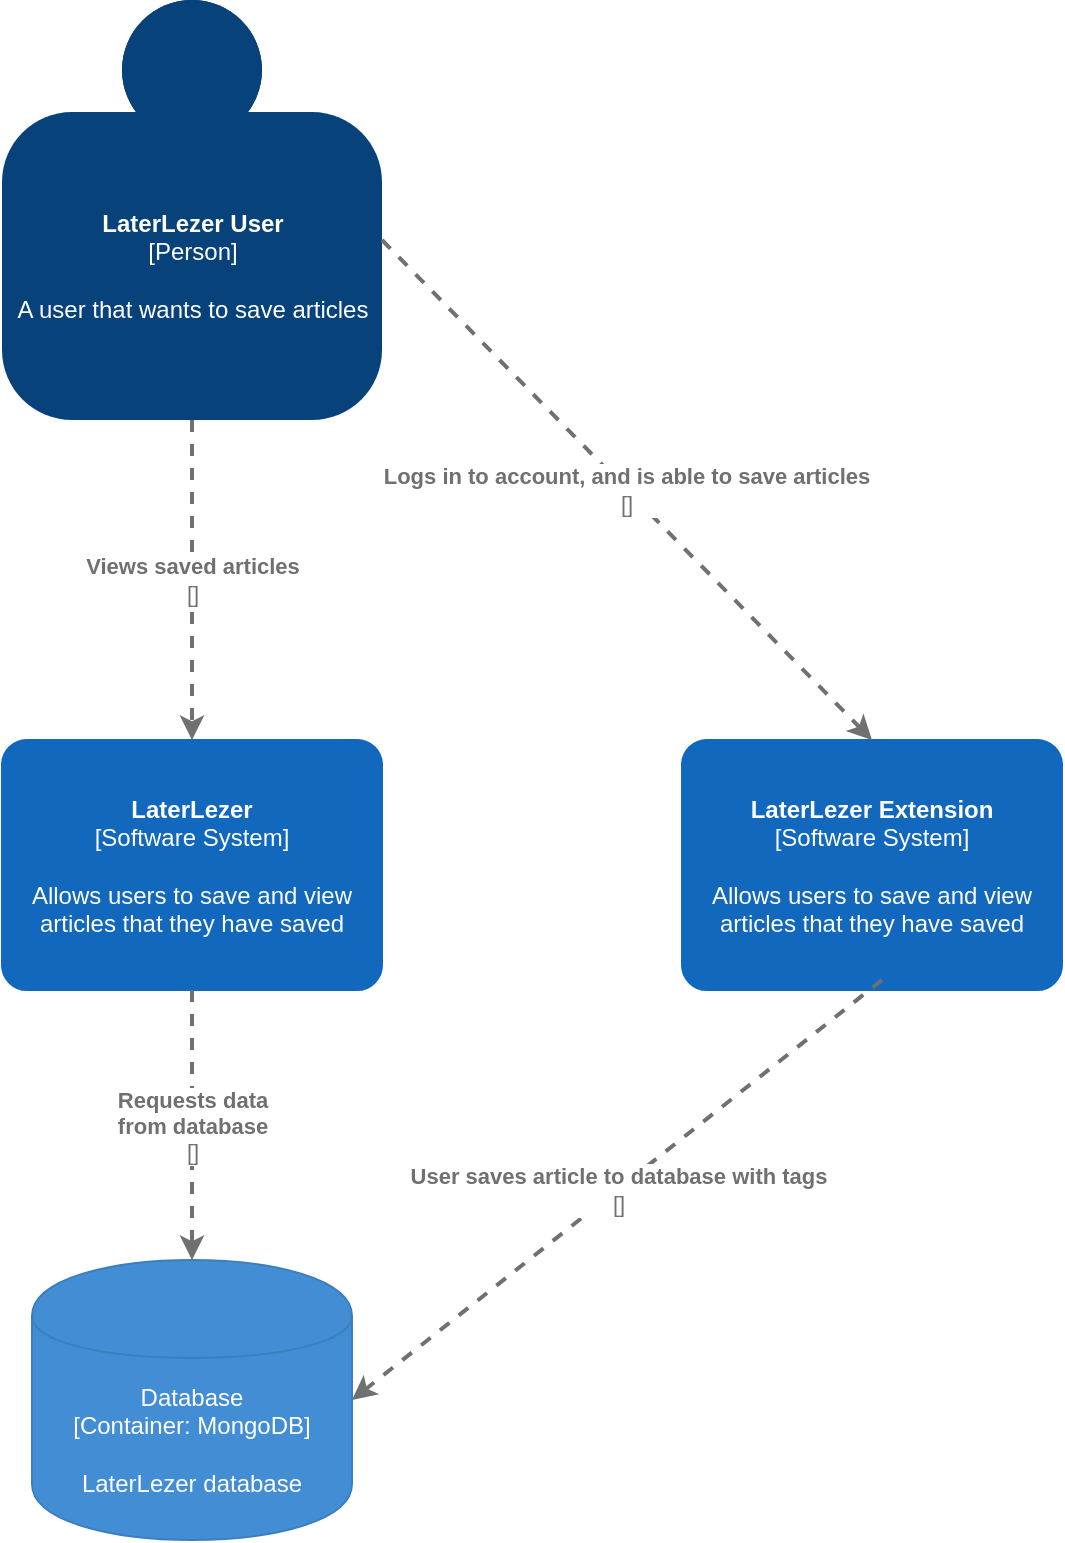 <mxfile version="14.2.3" type="device" pages="7"><diagram id="Jec-MqO2vrfHxs2YKtCE" name="Context"><mxGraphModel dx="1662" dy="794" grid="1" gridSize="10" guides="1" tooltips="1" connect="1" arrows="1" fold="1" page="1" pageScale="1" pageWidth="1169" pageHeight="827" math="0" shadow="0"><root><mxCell id="0"/><mxCell id="1" parent="0"/><object placeholders="1" c4Name="LaterLezer User" c4Type="Person" c4Description="A user that wants to save articles " label="&lt;b&gt;%c4Name%&lt;/b&gt;&lt;div&gt;[%c4Type%]&lt;/div&gt;&lt;br&gt;&lt;div&gt;%c4Description%&lt;/div&gt;" id="eQYZlcyYcuLwZhgzkk3C-1"><mxCell style="html=1;dashed=0;whitespace=wrap;fillColor=#08427b;strokeColor=none;fontColor=#ffffff;shape=mxgraph.c4.person;align=center;metaEdit=1;points=[[0.5,0,0],[1,0.5,0],[1,0.75,0],[0.75,1,0],[0.5,1,0],[0.25,1,0],[0,0.75,0],[0,0.5,0]];metaData={&quot;c4Type&quot;:{&quot;editable&quot;:false}};" parent="1" vertex="1"><mxGeometry x="70" y="10" width="190" height="210" as="geometry"/></mxCell></object><object placeholders="1" c4Name="LaterLezer" c4Type="Software System" c4Description="Allows users to save and view articles that they have saved" label="&lt;b&gt;%c4Name%&lt;/b&gt;&lt;div&gt;[%c4Type%]&lt;/div&gt;&lt;br&gt;&lt;div&gt;%c4Description%&lt;/div&gt;" id="eQYZlcyYcuLwZhgzkk3C-2"><mxCell style="rounded=1;whiteSpace=wrap;html=1;labelBackgroundColor=none;fillColor=#1168BD;fontColor=#ffffff;align=center;arcSize=10;strokeColor=#1168BD;metaEdit=1;metaData={&quot;c4Type&quot;:{&quot;editable&quot;:false}};points=[[0.25,0,0],[0.5,0,0],[0.75,0,0],[1,0.25,0],[1,0.5,0],[1,0.75,0],[0.75,1,0],[0.5,1,0],[0.25,1,0],[0,0.75,0],[0,0.5,0],[0,0.25,0]];" parent="1" vertex="1"><mxGeometry x="70" y="380" width="190" height="125" as="geometry"/></mxCell></object><object placeholders="1" c4Type="Relationship" c4Technology="" c4Description="Views saved articles" label="&lt;div style=&quot;text-align: left&quot;&gt;&lt;div style=&quot;text-align: center&quot;&gt;&lt;b&gt;%c4Description%&lt;/b&gt;&lt;/div&gt;&lt;div style=&quot;text-align: center&quot;&gt;[%c4Technology%]&lt;/div&gt;&lt;/div&gt;" id="eQYZlcyYcuLwZhgzkk3C-3"><mxCell style="edgeStyle=none;rounded=0;html=1;jettySize=auto;orthogonalLoop=1;strokeColor=#707070;strokeWidth=2;fontColor=#707070;jumpStyle=none;dashed=1;metaEdit=1;metaData={&quot;c4Type&quot;:{&quot;editable&quot;:false}};exitX=0.5;exitY=1;exitDx=0;exitDy=0;exitPerimeter=0;entryX=0.5;entryY=0;entryDx=0;entryDy=0;entryPerimeter=0;" parent="1" source="eQYZlcyYcuLwZhgzkk3C-1" target="eQYZlcyYcuLwZhgzkk3C-2" edge="1"><mxGeometry width="160" relative="1" as="geometry"><mxPoint x="150" y="220" as="sourcePoint"/><mxPoint x="150" y="397" as="targetPoint"/><Array as="points"><mxPoint x="165" y="360"/></Array></mxGeometry></mxCell></object><object placeholders="1" c4Name="LaterLezer Extension" c4Type="Software System" c4Description="Allows users to save and view articles that they have saved" label="&lt;b&gt;%c4Name%&lt;/b&gt;&lt;div&gt;[%c4Type%]&lt;/div&gt;&lt;br&gt;&lt;div&gt;%c4Description%&lt;/div&gt;" id="eQYZlcyYcuLwZhgzkk3C-4"><mxCell style="rounded=1;whiteSpace=wrap;html=1;labelBackgroundColor=none;fillColor=#1168BD;fontColor=#ffffff;align=center;arcSize=10;strokeColor=#1168BD;metaEdit=1;metaData={&quot;c4Type&quot;:{&quot;editable&quot;:false}};points=[[0.25,0,0],[0.5,0,0],[0.75,0,0],[1,0.25,0],[1,0.5,0],[1,0.75,0],[0.75,1,0],[0.5,1,0],[0.25,1,0],[0,0.75,0],[0,0.5,0],[0,0.25,0]];" parent="1" vertex="1"><mxGeometry x="410" y="380" width="190" height="125" as="geometry"/></mxCell></object><object placeholders="1" c4Type="Relationship" c4Technology="" c4Description="Logs in to account, and is able to save articles" label="&lt;div style=&quot;text-align: left&quot;&gt;&lt;div style=&quot;text-align: center&quot;&gt;&lt;b&gt;%c4Description%&lt;/b&gt;&lt;/div&gt;&lt;div style=&quot;text-align: center&quot;&gt;[%c4Technology%]&lt;/div&gt;&lt;/div&gt;" id="eQYZlcyYcuLwZhgzkk3C-5"><mxCell style="edgeStyle=none;rounded=0;html=1;entryX=0.5;entryY=0;jettySize=auto;orthogonalLoop=1;strokeColor=#707070;strokeWidth=2;fontColor=#707070;jumpStyle=none;dashed=1;metaEdit=1;metaData={&quot;c4Type&quot;:{&quot;editable&quot;:false}};entryDx=0;entryDy=0;entryPerimeter=0;" parent="1" target="eQYZlcyYcuLwZhgzkk3C-4" edge="1"><mxGeometry width="160" relative="1" as="geometry"><mxPoint x="260" y="130" as="sourcePoint"/><mxPoint x="420" y="130" as="targetPoint"/></mxGeometry></mxCell></object><object placeholders="1" c4Type="Database" c4Technology="MongoDB" c4Description="LaterLezer database" label="%c4Type%&lt;div&gt;[Container:&amp;nbsp;%c4Technology%]&lt;/div&gt;&lt;br&gt;&lt;div&gt;%c4Description%&lt;/div&gt;" id="eQYZlcyYcuLwZhgzkk3C-6"><mxCell style="shape=cylinder;whiteSpace=wrap;html=1;boundedLbl=1;rounded=0;labelBackgroundColor=none;fillColor=#438DD5;fontSize=12;fontColor=#ffffff;align=center;strokeColor=#3C7FC0;metaEdit=1;points=[[0.5,0,0],[1,0.25,0],[1,0.5,0],[1,0.75,0],[0.5,1,0],[0,0.75,0],[0,0.5,0],[0,0.25,0]];metaData={&quot;c4Type&quot;:{&quot;editable&quot;:false}};" parent="1" vertex="1"><mxGeometry x="85" y="640" width="160" height="140" as="geometry"/></mxCell></object><object placeholders="1" c4Type="Relationship" c4Technology="" c4Description="User saves article to database with tags" label="&lt;div style=&quot;text-align: left&quot;&gt;&lt;div style=&quot;text-align: center&quot;&gt;&lt;b&gt;%c4Description%&lt;/b&gt;&lt;/div&gt;&lt;div style=&quot;text-align: center&quot;&gt;[%c4Technology%]&lt;/div&gt;&lt;/div&gt;" id="eQYZlcyYcuLwZhgzkk3C-7"><mxCell style="edgeStyle=none;rounded=0;html=1;entryX=1;entryY=0.5;jettySize=auto;orthogonalLoop=1;strokeColor=#707070;strokeWidth=2;fontColor=#707070;jumpStyle=none;dashed=1;metaEdit=1;metaData={&quot;c4Type&quot;:{&quot;editable&quot;:false}};entryDx=0;entryDy=0;entryPerimeter=0;" parent="1" target="eQYZlcyYcuLwZhgzkk3C-6" edge="1"><mxGeometry width="160" relative="1" as="geometry"><mxPoint x="510" y="500" as="sourcePoint"/><mxPoint x="670" y="500" as="targetPoint"/></mxGeometry></mxCell></object><object placeholders="1" c4Type="Relationship" c4Technology="" c4Description="Requests data &#10;from database" label="&lt;div style=&quot;text-align: left&quot;&gt;&lt;div style=&quot;text-align: center&quot;&gt;&lt;b&gt;%c4Description%&lt;/b&gt;&lt;/div&gt;&lt;div style=&quot;text-align: center&quot;&gt;[%c4Technology%]&lt;/div&gt;&lt;/div&gt;" id="eQYZlcyYcuLwZhgzkk3C-8"><mxCell style="edgeStyle=none;rounded=0;html=1;jettySize=auto;orthogonalLoop=1;strokeColor=#707070;strokeWidth=2;fontColor=#707070;jumpStyle=none;dashed=1;metaEdit=1;metaData={&quot;c4Type&quot;:{&quot;editable&quot;:false}};entryX=0.5;entryY=0;entryDx=0;entryDy=0;entryPerimeter=0;exitX=0.5;exitY=1;exitDx=0;exitDy=0;exitPerimeter=0;" parent="1" source="eQYZlcyYcuLwZhgzkk3C-2" target="eQYZlcyYcuLwZhgzkk3C-6" edge="1"><mxGeometry width="160" relative="1" as="geometry"><mxPoint x="130" y="504" as="sourcePoint"/><mxPoint x="114" y="640" as="targetPoint"/></mxGeometry></mxCell></object></root></mxGraphModel></diagram><diagram name="Container" id="YhIlojCVX1c6Z85Wyzor"><mxGraphModel dx="2489" dy="737" grid="1" gridSize="10" guides="1" tooltips="1" connect="1" arrows="1" fold="1" page="1" pageScale="1" pageWidth="827" pageHeight="1169" math="0" shadow="0"><root><mxCell id="udGpk45Q2vmAcPDtTjUJ-0"/><mxCell id="udGpk45Q2vmAcPDtTjUJ-1" parent="udGpk45Q2vmAcPDtTjUJ-0"/><object placeholders="1" c4Name="LaterLezer user" c4Type="Person" c4Description="A user of the LaterLezer apps" label="&lt;b&gt;%c4Name%&lt;/b&gt;&lt;div&gt;[%c4Type%]&lt;/div&gt;&lt;br&gt;&lt;div&gt;%c4Description%&lt;/div&gt;" id="udGpk45Q2vmAcPDtTjUJ-2"><mxCell style="html=1;dashed=0;whitespace=wrap;fillColor=#08427b;strokeColor=none;fontColor=#ffffff;shape=mxgraph.c4.person;align=center;metaEdit=1;points=[[0.5,0,0],[1,0.5,0],[1,0.75,0],[0.75,1,0],[0.5,1,0],[0.25,1,0],[0,0.75,0],[0,0.5,0]];metaData={&quot;c4Type&quot;:{&quot;editable&quot;:false}};" parent="udGpk45Q2vmAcPDtTjUJ-1" vertex="1"><mxGeometry x="260" y="190" width="170" height="170" as="geometry"/></mxCell></object><mxCell id="udGpk45Q2vmAcPDtTjUJ-5" value="" style="endArrow=none;dashed=1;html=1;" parent="udGpk45Q2vmAcPDtTjUJ-1" edge="1"><mxGeometry width="50" height="50" relative="1" as="geometry"><mxPoint x="-140" y="480" as="sourcePoint"/><mxPoint x="770" y="480" as="targetPoint"/></mxGeometry></mxCell><mxCell id="udGpk45Q2vmAcPDtTjUJ-7" value="" style="endArrow=none;dashed=1;html=1;" parent="udGpk45Q2vmAcPDtTjUJ-1" edge="1"><mxGeometry width="50" height="50" relative="1" as="geometry"><mxPoint x="-140" y="910" as="sourcePoint"/><mxPoint x="-140" y="480" as="targetPoint"/></mxGeometry></mxCell><mxCell id="udGpk45Q2vmAcPDtTjUJ-8" value="" style="endArrow=none;dashed=1;html=1;" parent="udGpk45Q2vmAcPDtTjUJ-1" edge="1"><mxGeometry width="50" height="50" relative="1" as="geometry"><mxPoint x="770" y="910" as="sourcePoint"/><mxPoint x="770" y="480" as="targetPoint"/></mxGeometry></mxCell><mxCell id="udGpk45Q2vmAcPDtTjUJ-9" value="" style="endArrow=none;dashed=1;html=1;" parent="udGpk45Q2vmAcPDtTjUJ-1" edge="1"><mxGeometry width="50" height="50" relative="1" as="geometry"><mxPoint x="-140" y="910" as="sourcePoint"/><mxPoint x="770" y="910" as="targetPoint"/><Array as="points"/></mxGeometry></mxCell><object placeholders="1" c4Name="Webserver" c4Type="Component" c4Technology="Node.js" c4Description="Hosts the single page applications" label="&lt;b&gt;%c4Name%&lt;/b&gt;&lt;div&gt;[%c4Type%: %c4Technology%]&lt;/div&gt;&lt;br&gt;&lt;div&gt;%c4Description%&lt;/div&gt;" id="udGpk45Q2vmAcPDtTjUJ-12"><mxCell style="rounded=1;whiteSpace=wrap;html=1;labelBackgroundColor=none;fillColor=#438DD5;fontColor=#ffffff;align=center;arcSize=10;strokeColor=#3C7FC0;metaEdit=1;metaData={&quot;c4Type&quot;:{&quot;editable&quot;:true}};points=[[0.25,0,0],[0.5,0,0],[0.75,0,0],[1,0.25,0],[1,0.5,0],[1,0.75,0],[0.75,1,0],[0.5,1,0],[0.25,1,0],[0,0.75,0],[0,0.5,0],[0,0.25,0]];" parent="udGpk45Q2vmAcPDtTjUJ-1" vertex="1"><mxGeometry x="-120" y="520" width="160" height="120" as="geometry"/></mxCell></object><object placeholders="1" c4Name="LaterLezer Web application" c4Type="Component" c4Technology="React and javascript" c4Description="Alows the user to read saved articles, filter the articles by tags and manage the saved articles " label="&lt;b&gt;%c4Name%&lt;/b&gt;&lt;div&gt;[%c4Type%: %c4Technology%]&lt;/div&gt;&lt;br&gt;&lt;div&gt;%c4Description%&lt;/div&gt;" id="udGpk45Q2vmAcPDtTjUJ-13"><mxCell style="rounded=1;whiteSpace=wrap;html=1;labelBackgroundColor=none;fillColor=#438DD5;fontColor=#ffffff;align=center;arcSize=10;strokeColor=#3C7FC0;metaEdit=1;metaData={&quot;c4Type&quot;:{&quot;editable&quot;:true}};points=[[0.25,0,0],[0.5,0,0],[0.75,0,0],[1,0.25,0],[1,0.5,0],[1,0.75,0],[0.75,1,0],[0.5,1,0],[0.25,1,0],[0,0.75,0],[0,0.5,0],[0,0.25,0]];" parent="udGpk45Q2vmAcPDtTjUJ-1" vertex="1"><mxGeometry x="320" y="510" width="160" height="120" as="geometry"/></mxCell></object><object placeholders="1" c4Name="LaterLezer Web Extension" c4Type="Component" c4Technology="React and javascript" c4Description="Allows the user to log in to their account, and save articles with tags" label="&lt;b&gt;%c4Name%&lt;/b&gt;&lt;div&gt;[%c4Type%: %c4Technology%]&lt;/div&gt;&lt;br&gt;&lt;div&gt;%c4Description%&lt;/div&gt;" id="udGpk45Q2vmAcPDtTjUJ-16"><mxCell style="rounded=1;whiteSpace=wrap;html=1;labelBackgroundColor=none;fillColor=#438DD5;fontColor=#ffffff;align=center;arcSize=10;strokeColor=#3C7FC0;metaEdit=1;metaData={&quot;c4Type&quot;:{&quot;editable&quot;:true}};points=[[0.25,0,0],[0.5,0,0],[0.75,0,0],[1,0.25,0],[1,0.5,0],[1,0.75,0],[0.75,1,0],[0.5,1,0],[0.25,1,0],[0,0.75,0],[0,0.5,0],[0,0.25,0]];" parent="udGpk45Q2vmAcPDtTjUJ-1" vertex="1"><mxGeometry x="590" y="490" width="160" height="120" as="geometry"/></mxCell></object><object placeholders="1" c4Name="API Application" c4Type="Component" c4Technology="Express.js and javascript" c4Description="Provides access to data in the database" label="&lt;b&gt;%c4Name%&lt;/b&gt;&lt;div&gt;[%c4Type%: %c4Technology%]&lt;/div&gt;&lt;br&gt;&lt;div&gt;%c4Description%&lt;/div&gt;" id="udGpk45Q2vmAcPDtTjUJ-18"><mxCell style="rounded=1;whiteSpace=wrap;html=1;labelBackgroundColor=none;fillColor=#438DD5;fontColor=#ffffff;align=center;arcSize=10;strokeColor=#3C7FC0;metaEdit=1;metaData={&quot;c4Type&quot;:{&quot;editable&quot;:true}};points=[[0.25,0,0],[0.5,0,0],[0.75,0,0],[1,0.25,0],[1,0.5,0],[1,0.75,0],[0.75,1,0],[0.5,1,0],[0.25,1,0],[0,0.75,0],[0,0.5,0],[0,0.25,0]];" parent="udGpk45Q2vmAcPDtTjUJ-1" vertex="1"><mxGeometry x="460" y="760" width="160" height="120" as="geometry"/></mxCell></object><object placeholders="1" c4Type="Database" c4Technology="MongoDB" c4Description="Database" label="%c4Type%&lt;div&gt;[Container:&amp;nbsp;%c4Technology%]&lt;/div&gt;&lt;br&gt;&lt;div&gt;%c4Description%&lt;/div&gt;" id="udGpk45Q2vmAcPDtTjUJ-21"><mxCell style="shape=cylinder;whiteSpace=wrap;html=1;boundedLbl=1;rounded=0;labelBackgroundColor=none;fillColor=#438DD5;fontSize=12;fontColor=#ffffff;align=center;strokeColor=#3C7FC0;metaEdit=1;points=[[0.5,0,0],[1,0.25,0],[1,0.5,0],[1,0.75,0],[0.5,1,0],[0,0.75,0],[0,0.5,0],[0,0.25,0]];metaData={&quot;c4Type&quot;:{&quot;editable&quot;:false}};" parent="udGpk45Q2vmAcPDtTjUJ-1" vertex="1"><mxGeometry x="50" y="750" width="160" height="140" as="geometry"/></mxCell></object><object placeholders="1" c4Type="Relationship" c4Technology="Express / Mongoose" c4Description="Api requests to database (5)" label="&lt;div style=&quot;text-align: left&quot;&gt;&lt;div style=&quot;text-align: center&quot;&gt;&lt;b&gt;%c4Description%&lt;/b&gt;&lt;/div&gt;&lt;div style=&quot;text-align: center&quot;&gt;[%c4Technology%]&lt;/div&gt;&lt;/div&gt;" id="udGpk45Q2vmAcPDtTjUJ-22"><mxCell style="edgeStyle=none;rounded=0;html=1;entryX=1;entryY=0.5;jettySize=auto;orthogonalLoop=1;strokeColor=#707070;strokeWidth=2;fontColor=#707070;jumpStyle=none;dashed=1;metaEdit=1;metaData={&quot;c4Type&quot;:{&quot;editable&quot;:false}};entryDx=0;entryDy=0;entryPerimeter=0;exitX=0;exitY=0.5;exitDx=0;exitDy=0;exitPerimeter=0;" parent="udGpk45Q2vmAcPDtTjUJ-1" source="udGpk45Q2vmAcPDtTjUJ-18" target="udGpk45Q2vmAcPDtTjUJ-21" edge="1"><mxGeometry width="160" relative="1" as="geometry"><mxPoint x="410" y="820" as="sourcePoint"/><mxPoint x="570" y="820" as="targetPoint"/></mxGeometry></mxCell></object><object placeholders="1" c4Type="Relationship" c4Technology="HTTP" c4Description="User requests LaterLezer site (1)" label="&lt;div style=&quot;text-align: left&quot;&gt;&lt;div style=&quot;text-align: center&quot;&gt;&lt;b&gt;%c4Description%&lt;/b&gt;&lt;/div&gt;&lt;div style=&quot;text-align: center&quot;&gt;[%c4Technology%]&lt;/div&gt;&lt;/div&gt;" id="9fmsg6Ig55NMsMT3eTqA-0"><mxCell style="edgeStyle=none;rounded=0;html=1;entryX=0.25;entryY=0;jettySize=auto;orthogonalLoop=1;strokeColor=#707070;strokeWidth=2;fontColor=#707070;jumpStyle=none;dashed=1;metaEdit=1;metaData={&quot;c4Type&quot;:{&quot;editable&quot;:false}};entryDx=0;entryDy=0;entryPerimeter=0;exitX=0;exitY=0.75;exitDx=0;exitDy=0;exitPerimeter=0;" parent="udGpk45Q2vmAcPDtTjUJ-1" source="udGpk45Q2vmAcPDtTjUJ-2" target="udGpk45Q2vmAcPDtTjUJ-12" edge="1"><mxGeometry width="160" relative="1" as="geometry"><mxPoint x="220" y="350" as="sourcePoint"/><mxPoint x="310" y="370" as="targetPoint"/></mxGeometry></mxCell></object><object placeholders="1" c4Type="Relationship" c4Technology="" c4Description="User views saved articles in the app" label="&lt;div style=&quot;text-align: left&quot;&gt;&lt;div style=&quot;text-align: center&quot;&gt;&lt;b&gt;%c4Description%&lt;/b&gt;&lt;/div&gt;&lt;div style=&quot;text-align: center&quot;&gt;[%c4Technology%]&lt;/div&gt;&lt;/div&gt;" id="9fmsg6Ig55NMsMT3eTqA-3"><mxCell style="edgeStyle=none;rounded=0;html=1;entryX=0.25;entryY=0;jettySize=auto;orthogonalLoop=1;strokeColor=#707070;strokeWidth=2;fontColor=#707070;jumpStyle=none;dashed=1;metaEdit=1;metaData={&quot;c4Type&quot;:{&quot;editable&quot;:false}};entryDx=0;entryDy=0;entryPerimeter=0;" parent="udGpk45Q2vmAcPDtTjUJ-1" target="udGpk45Q2vmAcPDtTjUJ-13" edge="1"><mxGeometry x="-0.066" y="1" width="160" relative="1" as="geometry"><mxPoint x="340" y="360" as="sourcePoint"/><mxPoint x="500" y="360" as="targetPoint"/><mxPoint as="offset"/></mxGeometry></mxCell></object><object placeholders="1" c4Type="Relationship" c4Technology="HTTP / Javascript / React" c4Description="User requests data (4)" label="&lt;div style=&quot;text-align: left&quot;&gt;&lt;div style=&quot;text-align: center&quot;&gt;&lt;b&gt;%c4Description%&lt;/b&gt;&lt;/div&gt;&lt;div style=&quot;text-align: center&quot;&gt;[%c4Technology%]&lt;/div&gt;&lt;/div&gt;" id="9fmsg6Ig55NMsMT3eTqA-4"><mxCell style="edgeStyle=none;rounded=0;html=1;jettySize=auto;orthogonalLoop=1;strokeColor=#707070;strokeWidth=2;fontColor=#707070;jumpStyle=none;dashed=1;metaEdit=1;metaData={&quot;c4Type&quot;:{&quot;editable&quot;:false}};entryX=0.119;entryY=0;entryDx=0;entryDy=0;entryPerimeter=0;exitX=0.606;exitY=1.05;exitDx=0;exitDy=0;exitPerimeter=0;" parent="udGpk45Q2vmAcPDtTjUJ-1" source="udGpk45Q2vmAcPDtTjUJ-13" target="udGpk45Q2vmAcPDtTjUJ-18" edge="1"><mxGeometry x="0.056" width="160" relative="1" as="geometry"><mxPoint x="420" y="615" as="sourcePoint"/><mxPoint x="420" y="757" as="targetPoint"/><mxPoint as="offset"/></mxGeometry></mxCell></object><object placeholders="1" c4Type="Relationship" c4Technology="HTTP, javascript &#10;/ React" c4Description="User makes &#10;API request" label="&lt;div style=&quot;text-align: left&quot;&gt;&lt;div style=&quot;text-align: center&quot;&gt;&lt;b&gt;%c4Description%&lt;/b&gt;&lt;/div&gt;&lt;div style=&quot;text-align: center&quot;&gt;[%c4Technology%]&lt;/div&gt;&lt;/div&gt;" id="9fmsg6Ig55NMsMT3eTqA-5"><mxCell style="edgeStyle=none;rounded=0;html=1;entryX=0.8;entryY=-0.033;jettySize=auto;orthogonalLoop=1;strokeColor=#707070;strokeWidth=2;fontColor=#707070;jumpStyle=none;dashed=1;metaEdit=1;metaData={&quot;c4Type&quot;:{&quot;editable&quot;:false}};entryDx=0;entryDy=0;entryPerimeter=0;exitX=0.25;exitY=1;exitDx=0;exitDy=0;exitPerimeter=0;" parent="udGpk45Q2vmAcPDtTjUJ-1" source="udGpk45Q2vmAcPDtTjUJ-16" target="udGpk45Q2vmAcPDtTjUJ-18" edge="1"><mxGeometry x="-0.086" y="10" width="160" relative="1" as="geometry"><mxPoint x="570" y="610" as="sourcePoint"/><mxPoint x="730" y="610" as="targetPoint"/><mxPoint as="offset"/></mxGeometry></mxCell></object><object placeholders="1" c4Type="Relationship" c4Technology="" c4Description="User opens the Laterlezer extension" label="&lt;div style=&quot;text-align: left&quot;&gt;&lt;div style=&quot;text-align: center&quot;&gt;&lt;b&gt;%c4Description%&lt;/b&gt;&lt;/div&gt;&lt;div style=&quot;text-align: center&quot;&gt;[%c4Technology%]&lt;/div&gt;&lt;/div&gt;" id="FsLtzv3M4OqNdIbEKdUa-0"><mxCell style="edgeStyle=none;rounded=0;html=1;jettySize=auto;orthogonalLoop=1;strokeColor=#707070;strokeWidth=2;fontColor=#707070;jumpStyle=none;dashed=1;metaEdit=1;metaData={&quot;c4Type&quot;:{&quot;editable&quot;:false}};entryX=0.5;entryY=0;entryDx=0;entryDy=0;entryPerimeter=0;" parent="udGpk45Q2vmAcPDtTjUJ-1" source="udGpk45Q2vmAcPDtTjUJ-2" target="udGpk45Q2vmAcPDtTjUJ-16" edge="1"><mxGeometry x="0.166" y="4" width="160" relative="1" as="geometry"><mxPoint x="510" y="380" as="sourcePoint"/><mxPoint x="590" y="390" as="targetPoint"/><mxPoint as="offset"/></mxGeometry></mxCell></object><object placeholders="1" c4Type="Relationship" c4Technology="HTTP" c4Description="Webserver delivers to the customer" label="&lt;div style=&quot;text-align: left&quot;&gt;&lt;div style=&quot;text-align: center&quot;&gt;&lt;b&gt;%c4Description%&lt;/b&gt;&lt;/div&gt;&lt;div style=&quot;text-align: center&quot;&gt;[%c4Technology%]&lt;/div&gt;&lt;/div&gt;" id="FsLtzv3M4OqNdIbEKdUa-1"><mxCell style="edgeStyle=none;rounded=0;html=1;entryX=0;entryY=0.5;jettySize=auto;orthogonalLoop=1;strokeColor=#707070;strokeWidth=2;fontColor=#707070;jumpStyle=none;dashed=1;metaEdit=1;metaData={&quot;c4Type&quot;:{&quot;editable&quot;:false}};entryDx=0;entryDy=0;entryPerimeter=0;" parent="udGpk45Q2vmAcPDtTjUJ-1" target="udGpk45Q2vmAcPDtTjUJ-13" edge="1"><mxGeometry x="-0.011" y="-3" width="160" relative="1" as="geometry"><mxPoint x="43" y="570" as="sourcePoint"/><mxPoint x="110" y="750" as="targetPoint"/><mxPoint as="offset"/></mxGeometry></mxCell></object></root></mxGraphModel></diagram><diagram name="Extension-component" id="pNBlLM1SMBNJdDXOnQV5"><mxGraphModel dx="1662" dy="737" grid="1" gridSize="10" guides="1" tooltips="1" connect="1" arrows="1" fold="1" page="1" pageScale="1" pageWidth="827" pageHeight="1169" math="0" shadow="0"><root><mxCell id="ya5SOKah1sXtyAgHR--F-0"/><mxCell id="ya5SOKah1sXtyAgHR--F-1" parent="ya5SOKah1sXtyAgHR--F-0"/><object placeholders="1" c4Name="LaterLezer Extension" c4Type="Container" c4Technology="React / javascript" c4Description="Provides the user the ability to save articles without using the single page application" label="&lt;b&gt;%c4Name%&lt;/b&gt;&lt;div&gt;[%c4Type%: %c4Technology%]&lt;/div&gt;&lt;br&gt;&lt;div&gt;%c4Description%&lt;/div&gt;" id="-WD5c7PMOkgEjRv5H61z-17"><mxCell style="rounded=1;whiteSpace=wrap;html=1;labelBackgroundColor=none;fillColor=#438DD5;fontColor=#ffffff;align=center;arcSize=10;strokeColor=#3C7FC0;metaEdit=1;metaData={&quot;c4Type&quot;:{&quot;editable&quot;:true}};points=[[0.25,0,0],[0.5,0,0],[0.75,0,0],[1,0.25,0],[1,0.5,0],[1,0.75,0],[0.75,1,0],[0.5,1,0],[0.25,1,0],[0,0.75,0],[0,0.5,0],[0,0.25,0]];" parent="ya5SOKah1sXtyAgHR--F-1" vertex="1"><mxGeometry x="240" y="20" width="310" height="200" as="geometry"/></mxCell></object><mxCell id="-WD5c7PMOkgEjRv5H61z-18" value="" style="endArrow=none;dashed=1;html=1;" parent="ya5SOKah1sXtyAgHR--F-1" edge="1"><mxGeometry width="50" height="50" relative="1" as="geometry"><mxPoint x="120" y="270" as="sourcePoint"/><mxPoint x="680" y="270" as="targetPoint"/></mxGeometry></mxCell><mxCell id="-WD5c7PMOkgEjRv5H61z-19" value="" style="endArrow=none;dashed=1;html=1;" parent="ya5SOKah1sXtyAgHR--F-1" edge="1"><mxGeometry width="50" height="50" relative="1" as="geometry"><mxPoint x="120" y="920" as="sourcePoint"/><mxPoint x="680" y="920" as="targetPoint"/></mxGeometry></mxCell><mxCell id="-WD5c7PMOkgEjRv5H61z-20" value="" style="endArrow=none;dashed=1;html=1;" parent="ya5SOKah1sXtyAgHR--F-1" edge="1"><mxGeometry width="50" height="50" relative="1" as="geometry"><mxPoint x="120" y="920" as="sourcePoint"/><mxPoint x="120" y="270" as="targetPoint"/></mxGeometry></mxCell><mxCell id="-WD5c7PMOkgEjRv5H61z-21" value="" style="endArrow=none;dashed=1;html=1;" parent="ya5SOKah1sXtyAgHR--F-1" edge="1"><mxGeometry width="50" height="50" relative="1" as="geometry"><mxPoint x="680" y="920" as="sourcePoint"/><mxPoint x="680" y="270" as="targetPoint"/></mxGeometry></mxCell><object placeholders="1" c4Name="Login" c4Type="Component&#10;Component" c4Technology="Javascript / React" c4Description="Allows the user to login. This enables the user to save articles" label="&lt;b&gt;%c4Name%&lt;/b&gt;&lt;div&gt;[%c4Type%: %c4Technology%]&lt;/div&gt;&lt;br&gt;&lt;div&gt;%c4Description%&lt;/div&gt;" id="-WD5c7PMOkgEjRv5H61z-22"><mxCell style="rounded=1;whiteSpace=wrap;html=1;labelBackgroundColor=none;fillColor=#85BBF0;fontColor=#ffffff;align=center;arcSize=10;strokeColor=#78A8D8;metaEdit=1;metaData={&quot;c4Type&quot;:{&quot;editable&quot;:true}};points=[[0.25,0,0],[0.5,0,0],[0.75,0,0],[1,0.25,0],[1,0.5,0],[1,0.75,0],[0.75,1,0],[0.5,1,0],[0.25,1,0],[0,0.75,0],[0,0.5,0],[0,0.25,0]];" parent="ya5SOKah1sXtyAgHR--F-1" vertex="1"><mxGeometry x="275" y="300" width="240" height="150" as="geometry"/></mxCell></object><object placeholders="1" c4Type="Relationship" c4Technology="React / javascript" c4Description="Opens the webextension" label="&lt;div style=&quot;text-align: left&quot;&gt;&lt;div style=&quot;text-align: center&quot;&gt;&lt;b&gt;%c4Description%&lt;/b&gt;&lt;/div&gt;&lt;div style=&quot;text-align: center&quot;&gt;[%c4Technology%]&lt;/div&gt;&lt;/div&gt;" id="-WD5c7PMOkgEjRv5H61z-23"><mxCell style="edgeStyle=none;rounded=0;html=1;entryX=0.5;entryY=0;jettySize=auto;orthogonalLoop=1;strokeColor=#707070;strokeWidth=2;fontColor=#707070;jumpStyle=none;dashed=1;metaEdit=1;metaData={&quot;c4Type&quot;:{&quot;editable&quot;:false}};entryDx=0;entryDy=0;entryPerimeter=0;exitX=0.5;exitY=1;exitDx=0;exitDy=0;exitPerimeter=0;" parent="ya5SOKah1sXtyAgHR--F-1" source="-WD5c7PMOkgEjRv5H61z-17" target="-WD5c7PMOkgEjRv5H61z-22" edge="1"><mxGeometry width="160" relative="1" as="geometry"><mxPoint x="150" y="220" as="sourcePoint"/><mxPoint x="310" y="220" as="targetPoint"/></mxGeometry></mxCell></object><object placeholders="1" c4Name="Article component" c4Type="Component" c4Technology="Javascript / React" c4Description="Alows the user to save acticles and assign tags to them" label="&lt;b&gt;%c4Name%&lt;/b&gt;&lt;div&gt;[%c4Type%: %c4Technology%]&lt;/div&gt;&lt;br&gt;&lt;div&gt;%c4Description%&lt;/div&gt;" id="-WD5c7PMOkgEjRv5H61z-24"><mxCell style="rounded=1;whiteSpace=wrap;html=1;labelBackgroundColor=none;fillColor=#85BBF0;fontColor=#ffffff;align=center;arcSize=10;strokeColor=#78A8D8;metaEdit=1;metaData={&quot;c4Type&quot;:{&quot;editable&quot;:true}};points=[[0.25,0,0],[0.5,0,0],[0.75,0,0],[1,0.25,0],[1,0.5,0],[1,0.75,0],[0.75,1,0],[0.5,1,0],[0.25,1,0],[0,0.75,0],[0,0.5,0],[0,0.25,0]];" parent="ya5SOKah1sXtyAgHR--F-1" vertex="1"><mxGeometry x="275" y="510" width="240" height="149.5" as="geometry"/></mxCell></object><object placeholders="1" c4Type="Database" c4Technology="Technology" c4Description="Description" label="%c4Type%&lt;div&gt;[Container:&amp;nbsp;%c4Technology%]&lt;/div&gt;&lt;br&gt;&lt;div&gt;%c4Description%&lt;/div&gt;" id="-WD5c7PMOkgEjRv5H61z-25"><mxCell style="shape=cylinder;whiteSpace=wrap;html=1;boundedLbl=1;rounded=0;labelBackgroundColor=none;fillColor=#438DD5;fontSize=12;fontColor=#ffffff;align=center;strokeColor=#3C7FC0;metaEdit=1;points=[[0.5,0,0],[1,0.25,0],[1,0.5,0],[1,0.75,0],[0.5,1,0],[0,0.75,0],[0,0.5,0],[0,0.25,0]];metaData={&quot;c4Type&quot;:{&quot;editable&quot;:false}};" parent="ya5SOKah1sXtyAgHR--F-1" vertex="1"><mxGeometry x="530" y="995" width="160" height="140" as="geometry"/></mxCell></object><object placeholders="1" c4Name="API" c4Type="Component" c4Technology="Express / javascript" c4Description="Makes requests to the database" label="&lt;b&gt;%c4Name%&lt;/b&gt;&lt;div&gt;[%c4Type%: %c4Technology%]&lt;/div&gt;&lt;br&gt;&lt;div&gt;%c4Description%&lt;/div&gt;" id="-WD5c7PMOkgEjRv5H61z-26"><mxCell style="rounded=1;whiteSpace=wrap;html=1;labelBackgroundColor=none;fillColor=#438DD5;fontColor=#ffffff;align=center;arcSize=10;strokeColor=#3C7FC0;metaEdit=1;metaData={&quot;c4Type&quot;:{&quot;editable&quot;:false}};points=[[0.25,0,0],[0.5,0,0],[0.75,0,0],[1,0.25,0],[1,0.5,0],[1,0.75,0],[0.75,1,0],[0.5,1,0],[0.25,1,0],[0,0.75,0],[0,0.5,0],[0,0.25,0]];" parent="ya5SOKah1sXtyAgHR--F-1" vertex="1"><mxGeometry x="110" y="1010" width="200" height="125" as="geometry"/></mxCell></object><object placeholders="1" c4Type="Relationship" c4Technology="Express / javascript" c4Description="Adds article to the &#10;database" label="&lt;div style=&quot;text-align: left&quot;&gt;&lt;div style=&quot;text-align: center&quot;&gt;&lt;b&gt;%c4Description%&lt;/b&gt;&lt;/div&gt;&lt;div style=&quot;text-align: center&quot;&gt;[%c4Technology%]&lt;/div&gt;&lt;/div&gt;" id="-WD5c7PMOkgEjRv5H61z-27"><mxCell style="edgeStyle=none;rounded=0;html=1;jettySize=auto;orthogonalLoop=1;strokeColor=#707070;strokeWidth=2;fontColor=#707070;jumpStyle=none;dashed=1;metaEdit=1;metaData={&quot;c4Type&quot;:{&quot;editable&quot;:false}};exitX=1.015;exitY=0.432;exitDx=0;exitDy=0;exitPerimeter=0;entryX=0;entryY=0.5;entryDx=0;entryDy=0;entryPerimeter=0;" parent="ya5SOKah1sXtyAgHR--F-1" source="-WD5c7PMOkgEjRv5H61z-26" target="-WD5c7PMOkgEjRv5H61z-25" edge="1"><mxGeometry width="160" relative="1" as="geometry"><mxPoint x="317.5" y="837.5" as="sourcePoint"/><mxPoint x="527" y="1104" as="targetPoint"/></mxGeometry></mxCell></object><object placeholders="1" c4Name="serverCommunication" c4Type="Component" c4Technology="Javascript / React" c4Description="Alows the components to send requests to the API." label="&lt;b&gt;%c4Name%&lt;/b&gt;&lt;div&gt;[%c4Type%: %c4Technology%]&lt;/div&gt;&lt;br&gt;&lt;div&gt;%c4Description%&lt;/div&gt;" id="-WD5c7PMOkgEjRv5H61z-28"><mxCell style="rounded=1;whiteSpace=wrap;html=1;labelBackgroundColor=none;fillColor=#85BBF0;fontColor=#ffffff;align=center;arcSize=10;strokeColor=#78A8D8;metaEdit=1;metaData={&quot;c4Type&quot;:{&quot;editable&quot;:true}};points=[[0.25,0,0],[0.5,0,0],[0.75,0,0],[1,0.25,0],[1,0.5,0],[1,0.75,0],[0.75,1,0],[0.5,1,0],[0.25,1,0],[0,0.75,0],[0,0.5,0],[0,0.25,0]];" parent="ya5SOKah1sXtyAgHR--F-1" vertex="1"><mxGeometry x="275" y="740" width="240" height="150" as="geometry"/></mxCell></object><object placeholders="1" c4Type="Relationship" c4Technology="Javascript / React / Passport" c4Description="Logs in if credentials were correct" label="&lt;div style=&quot;text-align: left&quot;&gt;&lt;div style=&quot;text-align: center&quot;&gt;&lt;b&gt;%c4Description%&lt;/b&gt;&lt;/div&gt;&lt;div style=&quot;text-align: center&quot;&gt;[%c4Technology%]&lt;/div&gt;&lt;/div&gt;" id="-WD5c7PMOkgEjRv5H61z-29"><mxCell style="edgeStyle=none;rounded=0;html=1;entryX=0.5;entryY=0;jettySize=auto;orthogonalLoop=1;strokeColor=#707070;strokeWidth=2;fontColor=#707070;jumpStyle=none;dashed=1;metaEdit=1;metaData={&quot;c4Type&quot;:{&quot;editable&quot;:false}};entryDx=0;entryDy=0;entryPerimeter=0;exitX=0.5;exitY=1;exitDx=0;exitDy=0;exitPerimeter=0;" parent="ya5SOKah1sXtyAgHR--F-1" edge="1"><mxGeometry width="160" relative="1" as="geometry"><mxPoint x="394.5" y="450" as="sourcePoint"/><mxPoint x="394.5" y="510" as="targetPoint"/></mxGeometry></mxCell></object><object placeholders="1" c4Type="Relationship" c4Technology="Javascript / React" c4Description="component uses API call &#10;function from serverCommunication" label="&lt;div style=&quot;text-align: left&quot;&gt;&lt;div style=&quot;text-align: center&quot;&gt;&lt;b&gt;%c4Description%&lt;/b&gt;&lt;/div&gt;&lt;div style=&quot;text-align: center&quot;&gt;[%c4Technology%]&lt;/div&gt;&lt;/div&gt;" id="-WD5c7PMOkgEjRv5H61z-30"><mxCell style="edgeStyle=none;rounded=0;html=1;entryX=0.5;entryY=0;jettySize=auto;orthogonalLoop=1;strokeColor=#707070;strokeWidth=2;fontColor=#707070;jumpStyle=none;dashed=1;metaEdit=1;metaData={&quot;c4Type&quot;:{&quot;editable&quot;:false}};entryDx=0;entryDy=0;entryPerimeter=0;exitX=0.5;exitY=1;exitDx=0;exitDy=0;exitPerimeter=0;" parent="ya5SOKah1sXtyAgHR--F-1" source="-WD5c7PMOkgEjRv5H61z-24" target="-WD5c7PMOkgEjRv5H61z-28" edge="1"><mxGeometry width="160" relative="1" as="geometry"><mxPoint x="400" y="660" as="sourcePoint"/><mxPoint x="560" y="660" as="targetPoint"/></mxGeometry></mxCell></object><object placeholders="1" c4Type="Relationship" c4Technology="Javascript / HTTP / React" c4Description="serverCommunication request to the API" label="&lt;div style=&quot;text-align: left&quot;&gt;&lt;div style=&quot;text-align: center&quot;&gt;&lt;b&gt;%c4Description%&lt;/b&gt;&lt;/div&gt;&lt;div style=&quot;text-align: center&quot;&gt;[%c4Technology%]&lt;/div&gt;&lt;/div&gt;" id="-WD5c7PMOkgEjRv5H61z-31"><mxCell style="edgeStyle=none;rounded=0;html=1;entryX=0.915;entryY=0;jettySize=auto;orthogonalLoop=1;strokeColor=#707070;strokeWidth=2;fontColor=#707070;jumpStyle=none;dashed=1;metaEdit=1;metaData={&quot;c4Type&quot;:{&quot;editable&quot;:false}};entryDx=0;entryDy=0;entryPerimeter=0;exitX=0.358;exitY=1.007;exitDx=0;exitDy=0;exitPerimeter=0;" parent="ya5SOKah1sXtyAgHR--F-1" source="-WD5c7PMOkgEjRv5H61z-28" target="-WD5c7PMOkgEjRv5H61z-26" edge="1"><mxGeometry x="-0.029" y="2" width="160" relative="1" as="geometry"><mxPoint x="340" y="870" as="sourcePoint"/><mxPoint x="500" y="870" as="targetPoint"/><mxPoint x="1" as="offset"/></mxGeometry></mxCell></object><object placeholders="1" c4Type="Relationship" c4Technology="Javascript / React / Passport" c4Description="If the user has a session, &#10;the article component shows " label="&lt;div style=&quot;text-align: left&quot;&gt;&lt;div style=&quot;text-align: center&quot;&gt;&lt;b&gt;%c4Description%&lt;/b&gt;&lt;/div&gt;&lt;div style=&quot;text-align: center&quot;&gt;[%c4Technology%]&lt;/div&gt;&lt;/div&gt;" id="-WD5c7PMOkgEjRv5H61z-33"><mxCell style="edgeStyle=none;rounded=0;html=1;entryX=0;entryY=0.25;jettySize=auto;orthogonalLoop=1;strokeColor=#707070;strokeWidth=2;fontColor=#707070;jumpStyle=none;dashed=1;metaEdit=1;metaData={&quot;c4Type&quot;:{&quot;editable&quot;:false}};entryDx=0;entryDy=0;entryPerimeter=0;exitX=0.011;exitY=0.982;exitDx=0;exitDy=0;exitPerimeter=0;" parent="ya5SOKah1sXtyAgHR--F-1" source="-WD5c7PMOkgEjRv5H61z-17" target="-WD5c7PMOkgEjRv5H61z-24" edge="1"><mxGeometry x="-0.011" y="38" width="160" relative="1" as="geometry"><mxPoint x="290" y="220" as="sourcePoint"/><mxPoint x="450" y="220" as="targetPoint"/><Array as="points"><mxPoint x="160" y="216"/><mxPoint x="160" y="547"/></Array><mxPoint as="offset"/></mxGeometry></mxCell></object><mxCell id="-B4OSMyWW2_x5JFkSDjN-0" value="&lt;b&gt;[LaterLezer Extension]&lt;/b&gt;" style="text;html=1;align=center;verticalAlign=middle;resizable=0;points=[];autosize=1;" vertex="1" parent="ya5SOKah1sXtyAgHR--F-1"><mxGeometry x="130" y="870" width="140" height="20" as="geometry"/></mxCell><mxCell id="-B4OSMyWW2_x5JFkSDjN-1" value="[Chrome extension]" style="text;html=1;align=center;verticalAlign=middle;resizable=0;points=[];autosize=1;" vertex="1" parent="ya5SOKah1sXtyAgHR--F-1"><mxGeometry x="140" y="890" width="120" height="20" as="geometry"/></mxCell></root></mxGraphModel></diagram><diagram name="Web_App-user_flow" id="lGBs23S0HOjBTy-jpzty"><mxGraphModel dx="1662" dy="794" grid="1" gridSize="10" guides="1" tooltips="1" connect="1" arrows="1" fold="1" page="1" pageScale="1" pageWidth="827" pageHeight="1169" math="0" shadow="0"><root><mxCell id="4TaEDk58BSNFw_sn6fyw-0"/><mxCell id="4TaEDk58BSNFw_sn6fyw-1" parent="4TaEDk58BSNFw_sn6fyw-0"/><mxCell id="4TaEDk58BSNFw_sn6fyw-3" value="" style="endArrow=none;dashed=1;html=1;" parent="4TaEDk58BSNFw_sn6fyw-1" edge="1"><mxGeometry width="50" height="50" relative="1" as="geometry"><mxPoint x="120" y="270" as="sourcePoint"/><mxPoint x="1040" y="270" as="targetPoint"/></mxGeometry></mxCell><mxCell id="4TaEDk58BSNFw_sn6fyw-4" value="" style="endArrow=none;dashed=1;html=1;" parent="4TaEDk58BSNFw_sn6fyw-1" edge="1"><mxGeometry width="50" height="50" relative="1" as="geometry"><mxPoint x="120" y="1230" as="sourcePoint"/><mxPoint x="1040" y="1230" as="targetPoint"/></mxGeometry></mxCell><mxCell id="4TaEDk58BSNFw_sn6fyw-5" value="" style="endArrow=none;dashed=1;html=1;" parent="4TaEDk58BSNFw_sn6fyw-1" edge="1"><mxGeometry width="50" height="50" relative="1" as="geometry"><mxPoint x="120" y="1230" as="sourcePoint"/><mxPoint x="120" y="270" as="targetPoint"/></mxGeometry></mxCell><mxCell id="4TaEDk58BSNFw_sn6fyw-6" value="" style="endArrow=none;dashed=1;html=1;" parent="4TaEDk58BSNFw_sn6fyw-1" edge="1"><mxGeometry width="50" height="50" relative="1" as="geometry"><mxPoint x="1040" y="1230" as="sourcePoint"/><mxPoint x="1040" y="269" as="targetPoint"/><Array as="points"><mxPoint x="1040" y="709"/></Array></mxGeometry></mxCell><object placeholders="1" c4Name="Home" c4Type="Component" c4Technology="Javascript / React" c4Description="Gives the user information about the app, and has the posibility to click login or register" label="&lt;b&gt;%c4Name%&lt;/b&gt;&lt;div&gt;[%c4Type%: %c4Technology%]&lt;/div&gt;&lt;br&gt;&lt;div&gt;%c4Description%&lt;/div&gt;" id="4TaEDk58BSNFw_sn6fyw-7"><mxCell style="rounded=1;whiteSpace=wrap;html=1;labelBackgroundColor=none;fillColor=#85BBF0;fontColor=#ffffff;align=center;arcSize=10;strokeColor=#78A8D8;metaEdit=1;metaData={&quot;c4Type&quot;:{&quot;editable&quot;:true}};points=[[0.25,0,0],[0.5,0,0],[0.75,0,0],[1,0.25,0],[1,0.5,0],[1,0.75,0],[0.75,1,0],[0.5,1,0],[0.25,1,0],[0,0.75,0],[0,0.5,0],[0,0.25,0]];" parent="4TaEDk58BSNFw_sn6fyw-1" vertex="1"><mxGeometry x="275" y="300" width="240" height="150" as="geometry"/></mxCell></object><object placeholders="1" c4Type="Relationship" c4Technology="React / javascript" c4Description="Opens the webapplication" label="&lt;div style=&quot;text-align: left&quot;&gt;&lt;div style=&quot;text-align: center&quot;&gt;&lt;b&gt;%c4Description%&lt;/b&gt;&lt;/div&gt;&lt;div style=&quot;text-align: center&quot;&gt;[%c4Technology%]&lt;/div&gt;&lt;/div&gt;" id="4TaEDk58BSNFw_sn6fyw-8"><mxCell style="edgeStyle=none;rounded=0;html=1;entryX=0.5;entryY=0;jettySize=auto;orthogonalLoop=1;strokeColor=#707070;strokeWidth=2;fontColor=#707070;jumpStyle=none;dashed=1;metaEdit=1;metaData={&quot;c4Type&quot;:{&quot;editable&quot;:false}};entryDx=0;entryDy=0;entryPerimeter=0;exitX=0.5;exitY=1;exitDx=0;exitDy=0;exitPerimeter=0;" parent="4TaEDk58BSNFw_sn6fyw-1" target="4TaEDk58BSNFw_sn6fyw-7" edge="1"><mxGeometry width="160" relative="1" as="geometry"><mxPoint x="395" y="220" as="sourcePoint"/><mxPoint x="310" y="220" as="targetPoint"/></mxGeometry></mxCell></object><object placeholders="1" c4Name="Register" c4Type="Component" c4Technology="Javascript / React / HTTP" c4Description="Alows the user to create a account" label="&lt;b&gt;%c4Name%&lt;/b&gt;&lt;div&gt;[%c4Type%: %c4Technology%]&lt;/div&gt;&lt;br&gt;&lt;div&gt;%c4Description%&lt;/div&gt;" id="4TaEDk58BSNFw_sn6fyw-9"><mxCell style="rounded=1;whiteSpace=wrap;html=1;labelBackgroundColor=none;fillColor=#85BBF0;fontColor=#ffffff;align=center;arcSize=10;strokeColor=#78A8D8;metaEdit=1;metaData={&quot;c4Type&quot;:{&quot;editable&quot;:true}};points=[[0.25,0,0],[0.5,0,0],[0.75,0,0],[1,0.25,0],[1,0.5,0],[1,0.75,0],[0.75,1,0],[0.5,1,0],[0.25,1,0],[0,0.75,0],[0,0.5,0],[0,0.25,0]];" parent="4TaEDk58BSNFw_sn6fyw-1" vertex="1"><mxGeometry x="700" y="300" width="240" height="150" as="geometry"/></mxCell></object><object placeholders="1" c4Type="Database" c4Technology="Technology" c4Description="Description" label="%c4Type%&lt;div&gt;[Container:&amp;nbsp;%c4Technology%]&lt;/div&gt;&lt;br&gt;&lt;div&gt;%c4Description%&lt;/div&gt;" id="WqsRwhV3ersNhGv3kzSl-1"><mxCell style="shape=cylinder;whiteSpace=wrap;html=1;boundedLbl=1;rounded=0;labelBackgroundColor=none;fillColor=#438DD5;fontSize=12;fontColor=#ffffff;align=center;strokeColor=#3C7FC0;metaEdit=1;points=[[0.5,0,0],[1,0.25,0],[1,0.5,0],[1,0.75,0],[0.5,1,0],[0,0.75,0],[0,0.5,0],[0,0.25,0]];metaData={&quot;c4Type&quot;:{&quot;editable&quot;:false}};" parent="4TaEDk58BSNFw_sn6fyw-1" vertex="1"><mxGeometry x="1730" y="692.5" width="160" height="140" as="geometry"/></mxCell></object><object placeholders="1" c4Name="API" c4Type="Component" c4Technology="Express / javascript" c4Description="Makes requests to the database" label="&lt;b&gt;%c4Name%&lt;/b&gt;&lt;div&gt;[%c4Type%: %c4Technology%]&lt;/div&gt;&lt;br&gt;&lt;div&gt;%c4Description%&lt;/div&gt;" id="WqsRwhV3ersNhGv3kzSl-2"><mxCell style="rounded=1;whiteSpace=wrap;html=1;labelBackgroundColor=none;fillColor=#438DD5;fontColor=#ffffff;align=center;arcSize=10;strokeColor=#3C7FC0;metaEdit=1;metaData={&quot;c4Type&quot;:{&quot;editable&quot;:false}};points=[[0.25,0,0],[0.5,0,0],[0.75,0,0],[1,0.25,0],[1,0.5,0],[1,0.75,0],[0.75,1,0],[0.5,1,0],[0.25,1,0],[0,0.75,0],[0,0.5,0],[0,0.25,0]];" parent="4TaEDk58BSNFw_sn6fyw-1" vertex="1"><mxGeometry x="1180" y="700" width="200" height="125" as="geometry"/></mxCell></object><object placeholders="1" c4Name="Login" c4Type="Component" c4Technology="Javascript / React / HTTP" c4Description="Alows the user to login to the LaterLezer app" label="&lt;b&gt;%c4Name%&lt;/b&gt;&lt;div&gt;[%c4Type%: %c4Technology%]&lt;/div&gt;&lt;br&gt;&lt;div&gt;%c4Description%&lt;/div&gt;" id="WqsRwhV3ersNhGv3kzSl-4"><mxCell style="rounded=1;whiteSpace=wrap;html=1;labelBackgroundColor=none;fillColor=#85BBF0;fontColor=#ffffff;align=center;arcSize=10;strokeColor=#78A8D8;metaEdit=1;metaData={&quot;c4Type&quot;:{&quot;editable&quot;:true}};points=[[0.25,0,0],[0.5,0,0],[0.75,0,0],[1,0.25,0],[1,0.5,0],[1,0.75,0],[0.75,1,0],[0.5,1,0],[0.25,1,0],[0,0.75,0],[0,0.5,0],[0,0.25,0]];" parent="4TaEDk58BSNFw_sn6fyw-1" vertex="1"><mxGeometry x="700" y="520" width="240" height="150" as="geometry"/></mxCell></object><object placeholders="1" c4Type="Relationship" c4Technology="Javascript / React" c4Description="User wants to register" label="&lt;div style=&quot;text-align: left&quot;&gt;&lt;div style=&quot;text-align: center&quot;&gt;&lt;b&gt;%c4Description%&lt;/b&gt;&lt;/div&gt;&lt;div style=&quot;text-align: center&quot;&gt;[%c4Technology%]&lt;/div&gt;&lt;/div&gt;" id="WqsRwhV3ersNhGv3kzSl-5"><mxCell style="edgeStyle=none;rounded=0;html=1;entryX=0;entryY=0.5;jettySize=auto;orthogonalLoop=1;strokeColor=#707070;strokeWidth=2;fontColor=#707070;jumpStyle=none;dashed=1;metaEdit=1;metaData={&quot;c4Type&quot;:{&quot;editable&quot;:false}};entryDx=0;entryDy=0;entryPerimeter=0;" parent="4TaEDk58BSNFw_sn6fyw-1" target="4TaEDk58BSNFw_sn6fyw-9" edge="1"><mxGeometry width="160" relative="1" as="geometry"><mxPoint x="520" y="370" as="sourcePoint"/><mxPoint x="680" y="370" as="targetPoint"/></mxGeometry></mxCell></object><object placeholders="1" c4Type="Relationship" c4Technology="HTTP / Javascript" c4Description="User requests account creation" label="&lt;div style=&quot;text-align: left&quot;&gt;&lt;div style=&quot;text-align: center&quot;&gt;&lt;b&gt;%c4Description%&lt;/b&gt;&lt;/div&gt;&lt;div style=&quot;text-align: center&quot;&gt;[%c4Technology%]&lt;/div&gt;&lt;/div&gt;" id="WqsRwhV3ersNhGv3kzSl-7"><mxCell style="edgeStyle=none;rounded=0;html=1;entryX=0.5;entryY=0;jettySize=auto;orthogonalLoop=1;strokeColor=#707070;strokeWidth=2;fontColor=#707070;jumpStyle=none;dashed=1;metaEdit=1;metaData={&quot;c4Type&quot;:{&quot;editable&quot;:false}};entryDx=0;entryDy=0;entryPerimeter=0;" parent="4TaEDk58BSNFw_sn6fyw-1" target="WqsRwhV3ersNhGv3kzSl-2" edge="1"><mxGeometry x="0.151" width="160" relative="1" as="geometry"><mxPoint x="950" y="370" as="sourcePoint"/><mxPoint x="1110" y="370" as="targetPoint"/><Array as="points"><mxPoint x="1280" y="370"/></Array><mxPoint as="offset"/></mxGeometry></mxCell></object><object placeholders="1" c4Type="Relationship" c4Technology="Express / Mongoose" c4Description="Creates, gets or edits items in the database" label="&lt;div style=&quot;text-align: left&quot;&gt;&lt;div style=&quot;text-align: center&quot;&gt;&lt;b&gt;%c4Description%&lt;/b&gt;&lt;/div&gt;&lt;div style=&quot;text-align: center&quot;&gt;[%c4Technology%]&lt;/div&gt;&lt;/div&gt;" id="WqsRwhV3ersNhGv3kzSl-9"><mxCell style="edgeStyle=none;rounded=0;html=1;jettySize=auto;orthogonalLoop=1;strokeColor=#707070;strokeWidth=2;fontColor=#707070;jumpStyle=none;dashed=1;metaEdit=1;metaData={&quot;c4Type&quot;:{&quot;editable&quot;:false}};exitX=1;exitY=0.5;exitDx=0;exitDy=0;exitPerimeter=0;" parent="4TaEDk58BSNFw_sn6fyw-1" source="WqsRwhV3ersNhGv3kzSl-2" target="WqsRwhV3ersNhGv3kzSl-1" edge="1"><mxGeometry width="160" relative="1" as="geometry"><mxPoint x="1280" y="830" as="sourcePoint"/><mxPoint x="1729" y="763" as="targetPoint"/></mxGeometry></mxCell></object><object placeholders="1" c4Type="Relationship" c4Technology="Javascript / React" c4Description="Redirects to the dashboard when succesfully registered" label="&lt;div style=&quot;text-align: left&quot;&gt;&lt;div style=&quot;text-align: center&quot;&gt;&lt;b&gt;%c4Description%&lt;/b&gt;&lt;/div&gt;&lt;div style=&quot;text-align: center&quot;&gt;[%c4Technology%]&lt;/div&gt;&lt;/div&gt;" id="WqsRwhV3ersNhGv3kzSl-11"><mxCell style="edgeStyle=none;rounded=0;html=1;jettySize=auto;orthogonalLoop=1;strokeColor=#707070;strokeWidth=2;fontColor=#707070;jumpStyle=none;dashed=1;metaEdit=1;metaData={&quot;c4Type&quot;:{&quot;editable&quot;:false}};exitX=0.188;exitY=1.007;exitDx=0;exitDy=0;exitPerimeter=0;entryX=0.5;entryY=0;entryDx=0;entryDy=0;entryPerimeter=0;" parent="4TaEDk58BSNFw_sn6fyw-1" source="4TaEDk58BSNFw_sn6fyw-9" target="WqsRwhV3ersNhGv3kzSl-14" edge="1"><mxGeometry x="0.026" y="5" width="160" relative="1" as="geometry"><mxPoint x="820" y="449.17" as="sourcePoint"/><mxPoint x="980" y="449.17" as="targetPoint"/><mxPoint as="offset"/><Array as="points"><mxPoint x="745" y="490"/><mxPoint x="395" y="480"/></Array></mxGeometry></mxCell></object><object placeholders="1" c4Type="Relationship" c4Technology="HTTP / Javascript" c4Description="User sends a login request" label="&lt;div style=&quot;text-align: left&quot;&gt;&lt;div style=&quot;text-align: center&quot;&gt;&lt;b&gt;%c4Description%&lt;/b&gt;&lt;/div&gt;&lt;div style=&quot;text-align: center&quot;&gt;[%c4Technology%]&lt;/div&gt;&lt;/div&gt;" id="WqsRwhV3ersNhGv3kzSl-12"><mxCell style="edgeStyle=none;rounded=0;html=1;jettySize=auto;orthogonalLoop=1;strokeColor=#707070;strokeWidth=2;fontColor=#707070;jumpStyle=none;dashed=1;metaEdit=1;metaData={&quot;c4Type&quot;:{&quot;editable&quot;:false}};exitX=1;exitY=0.5;exitDx=0;exitDy=0;exitPerimeter=0;entryX=0.215;entryY=-0.024;entryDx=0;entryDy=0;entryPerimeter=0;" parent="4TaEDk58BSNFw_sn6fyw-1" source="WqsRwhV3ersNhGv3kzSl-4" target="WqsRwhV3ersNhGv3kzSl-2" edge="1"><mxGeometry width="160" relative="1" as="geometry"><mxPoint x="950" y="570" as="sourcePoint"/><mxPoint x="1070" y="550" as="targetPoint"/><Array as="points"><mxPoint x="1223" y="595"/></Array></mxGeometry></mxCell></object><object placeholders="1" c4Name="Dashboard" c4Type="Component" c4Technology="Javascript / React" c4Description="Provides the user with all the saved articles" label="&lt;b&gt;%c4Name%&lt;/b&gt;&lt;div&gt;[%c4Type%: %c4Technology%]&lt;/div&gt;&lt;br&gt;&lt;div&gt;%c4Description%&lt;/div&gt;" id="WqsRwhV3ersNhGv3kzSl-14"><mxCell style="rounded=1;whiteSpace=wrap;html=1;labelBackgroundColor=none;fillColor=#85BBF0;fontColor=#ffffff;align=center;arcSize=10;strokeColor=#78A8D8;metaEdit=1;metaData={&quot;c4Type&quot;:{&quot;editable&quot;:true}};points=[[0.25,0,0],[0.5,0,0],[0.75,0,0],[1,0.25,0],[1,0.5,0],[1,0.75,0],[0.75,1,0],[0.5,1,0],[0.25,1,0],[0,0.75,0],[0,0.5,0],[0,0.25,0]];" parent="4TaEDk58BSNFw_sn6fyw-1" vertex="1"><mxGeometry x="275" y="520" width="240" height="150" as="geometry"/></mxCell></object><object placeholders="1" c4Type="Relationship" c4Technology="Javascript / React" c4Description="User logs in and goes to &#10;the dashboard page" label="&lt;div style=&quot;text-align: left&quot;&gt;&lt;div style=&quot;text-align: center&quot;&gt;&lt;b&gt;%c4Description%&lt;/b&gt;&lt;/div&gt;&lt;div style=&quot;text-align: center&quot;&gt;[%c4Technology%]&lt;/div&gt;&lt;/div&gt;" id="WqsRwhV3ersNhGv3kzSl-15"><mxCell style="edgeStyle=none;rounded=0;html=1;jettySize=auto;orthogonalLoop=1;strokeColor=#707070;strokeWidth=2;fontColor=#707070;jumpStyle=none;dashed=1;metaEdit=1;metaData={&quot;c4Type&quot;:{&quot;editable&quot;:false}};exitX=0;exitY=0.5;exitDx=0;exitDy=0;exitPerimeter=0;entryX=1;entryY=0.5;entryDx=0;entryDy=0;entryPerimeter=0;" parent="4TaEDk58BSNFw_sn6fyw-1" source="WqsRwhV3ersNhGv3kzSl-4" target="WqsRwhV3ersNhGv3kzSl-14" edge="1"><mxGeometry width="160" relative="1" as="geometry"><mxPoint x="706" y="600" as="sourcePoint"/><mxPoint x="520" y="598" as="targetPoint"/></mxGeometry></mxCell></object><object placeholders="1" c4Name="Display article" c4Type="Component" c4Technology="Javascript / React" c4Description="Provides the user with the article that they clicked along with the preference settings." label="&lt;b&gt;%c4Name%&lt;/b&gt;&lt;div&gt;[%c4Type%: %c4Technology%]&lt;/div&gt;&lt;br&gt;&lt;div&gt;%c4Description%&lt;/div&gt;" id="WqsRwhV3ersNhGv3kzSl-16"><mxCell style="rounded=1;whiteSpace=wrap;html=1;labelBackgroundColor=none;fillColor=#85BBF0;fontColor=#ffffff;align=center;arcSize=10;strokeColor=#78A8D8;metaEdit=1;metaData={&quot;c4Type&quot;:{&quot;editable&quot;:true}};points=[[0.25,0,0],[0.5,0,0],[0.75,0,0],[1,0.25,0],[1,0.5,0],[1,0.75,0],[0.75,1,0],[0.5,1,0],[0.25,1,0],[0,0.75,0],[0,0.5,0],[0,0.25,0]];" parent="4TaEDk58BSNFw_sn6fyw-1" vertex="1"><mxGeometry x="590" y="740" width="190" height="120" as="geometry"/></mxCell></object><object placeholders="1" c4Type="Relationship" c4Technology="Javascript / React" c4Description="User clicks on a article" label="&lt;div style=&quot;text-align: left&quot;&gt;&lt;div style=&quot;text-align: center&quot;&gt;&lt;b&gt;%c4Description%&lt;/b&gt;&lt;/div&gt;&lt;div style=&quot;text-align: center&quot;&gt;[%c4Technology%]&lt;/div&gt;&lt;/div&gt;" id="WqsRwhV3ersNhGv3kzSl-17"><mxCell style="edgeStyle=none;rounded=0;html=1;entryX=-0.008;entryY=0.344;jettySize=auto;orthogonalLoop=1;strokeColor=#707070;strokeWidth=2;fontColor=#707070;jumpStyle=none;dashed=1;metaEdit=1;metaData={&quot;c4Type&quot;:{&quot;editable&quot;:false}};entryDx=0;entryDy=0;entryPerimeter=0;exitX=0.75;exitY=1;exitDx=0;exitDy=0;exitPerimeter=0;" parent="4TaEDk58BSNFw_sn6fyw-1" source="WqsRwhV3ersNhGv3kzSl-14" target="WqsRwhV3ersNhGv3kzSl-16" edge="1"><mxGeometry x="0.268" y="20" width="160" relative="1" as="geometry"><mxPoint x="330" y="670" as="sourcePoint"/><mxPoint x="490" y="670" as="targetPoint"/><Array as="points"><mxPoint x="455" y="700"/><mxPoint x="550" y="700"/><mxPoint x="550" y="750"/><mxPoint x="550" y="781"/></Array><mxPoint as="offset"/></mxGeometry></mxCell></object><object placeholders="1" c4Name="Search Article" c4Type="Component" c4Technology="Javascript / React" c4Description="Provides the user the option to search articles by tags or metadata" label="&lt;b&gt;%c4Name%&lt;/b&gt;&lt;div&gt;[%c4Type%: %c4Technology%]&lt;/div&gt;&lt;br&gt;&lt;div&gt;%c4Description%&lt;/div&gt;" id="WqsRwhV3ersNhGv3kzSl-18"><mxCell style="rounded=1;whiteSpace=wrap;html=1;labelBackgroundColor=none;fillColor=#85BBF0;fontColor=#ffffff;align=center;arcSize=10;strokeColor=#78A8D8;metaEdit=1;metaData={&quot;c4Type&quot;:{&quot;editable&quot;:true}};points=[[0.25,0,0],[0.5,0,0],[0.75,0,0],[1,0.25,0],[1,0.5,0],[1,0.75,0],[0.75,1,0],[0.5,1,0],[0.25,1,0],[0,0.75,0],[0,0.5,0],[0,0.25,0]];" parent="4TaEDk58BSNFw_sn6fyw-1" vertex="1"><mxGeometry x="50" y="740" width="190" height="120" as="geometry"/></mxCell></object><object placeholders="1" c4Type="Relationship" c4Technology="Javascript / React / HTTP" c4Description="Get article, GET preferences" label="&lt;div style=&quot;text-align: left&quot;&gt;&lt;div style=&quot;text-align: center&quot;&gt;&lt;b&gt;%c4Description%&lt;/b&gt;&lt;/div&gt;&lt;div style=&quot;text-align: center&quot;&gt;[%c4Technology%]&lt;/div&gt;&lt;/div&gt;" id="WqsRwhV3ersNhGv3kzSl-20"><mxCell style="edgeStyle=none;rounded=0;html=1;jettySize=auto;orthogonalLoop=1;strokeColor=#707070;strokeWidth=2;fontColor=#707070;jumpStyle=none;dashed=1;metaEdit=1;metaData={&quot;c4Type&quot;:{&quot;editable&quot;:false}};exitX=1;exitY=0.25;exitDx=0;exitDy=0;exitPerimeter=0;entryX=-0.01;entryY=0.603;entryDx=0;entryDy=0;entryPerimeter=0;" parent="4TaEDk58BSNFw_sn6fyw-1" source="WqsRwhV3ersNhGv3kzSl-16" target="WqsRwhV3ersNhGv3kzSl-2" edge="1"><mxGeometry width="160" relative="1" as="geometry"><mxPoint x="780" y="794" as="sourcePoint"/><mxPoint x="1150" y="770" as="targetPoint"/></mxGeometry></mxCell></object><object placeholders="1" c4Type="Relationship" c4Technology="Javascript / React" c4Description="User clicks the &#10;Search article option" label="&lt;div style=&quot;text-align: left&quot;&gt;&lt;div style=&quot;text-align: center&quot;&gt;&lt;b&gt;%c4Description%&lt;/b&gt;&lt;/div&gt;&lt;div style=&quot;text-align: center&quot;&gt;[%c4Technology%]&lt;/div&gt;&lt;/div&gt;" id="WqsRwhV3ersNhGv3kzSl-22"><mxCell style="edgeStyle=none;rounded=0;html=1;entryX=0.5;entryY=0;jettySize=auto;orthogonalLoop=1;strokeColor=#707070;strokeWidth=2;fontColor=#707070;jumpStyle=none;dashed=1;metaEdit=1;metaData={&quot;c4Type&quot;:{&quot;editable&quot;:false}};exitX=0.13;exitY=1.02;exitDx=0;exitDy=0;exitPerimeter=0;entryDx=0;entryDy=0;entryPerimeter=0;" parent="4TaEDk58BSNFw_sn6fyw-1" source="WqsRwhV3ersNhGv3kzSl-14" target="WqsRwhV3ersNhGv3kzSl-18" edge="1"><mxGeometry width="160" relative="1" as="geometry"><mxPoint x="330" y="660" as="sourcePoint"/><mxPoint x="490" y="660" as="targetPoint"/><Array as="points"><mxPoint x="306" y="710"/><mxPoint x="145" y="710"/></Array></mxGeometry></mxCell></object><object placeholders="1" c4Name="Save article" c4Type="Component" c4Technology="Javascript / React" c4Description="Provides the user with the possibility to save an article" label="&lt;b&gt;%c4Name%&lt;/b&gt;&lt;div&gt;[%c4Type%: %c4Technology%]&lt;/div&gt;&lt;br&gt;&lt;div&gt;%c4Description%&lt;/div&gt;" id="WqsRwhV3ersNhGv3kzSl-24"><mxCell style="rounded=1;whiteSpace=wrap;html=1;labelBackgroundColor=none;fillColor=#85BBF0;fontColor=#ffffff;align=center;arcSize=10;strokeColor=#78A8D8;metaEdit=1;metaData={&quot;c4Type&quot;:{&quot;editable&quot;:true}};points=[[0.25,0,0],[0.5,0,0],[0.75,0,0],[1,0.25,0],[1,0.5,0],[1,0.75,0],[0.75,1,0],[0.5,1,0],[0.25,1,0],[0,0.75,0],[0,0.5,0],[0,0.25,0]];" parent="4TaEDk58BSNFw_sn6fyw-1" vertex="1"><mxGeometry x="340" y="740" width="190" height="120" as="geometry"/></mxCell></object><object placeholders="1" c4Type="Relationship" c4Technology="Javascript / React / HTTP" c4Description="POST article" label="&lt;div style=&quot;text-align: left&quot;&gt;&lt;div style=&quot;text-align: center&quot;&gt;&lt;b&gt;%c4Description%&lt;/b&gt;&lt;/div&gt;&lt;div style=&quot;text-align: center&quot;&gt;[%c4Technology%]&lt;/div&gt;&lt;/div&gt;" id="WqsRwhV3ersNhGv3kzSl-25"><mxCell style="edgeStyle=none;rounded=0;html=1;jettySize=auto;orthogonalLoop=1;strokeColor=#707070;strokeWidth=2;fontColor=#707070;jumpStyle=none;dashed=1;metaEdit=1;metaData={&quot;c4Type&quot;:{&quot;editable&quot;:false}};entryX=0.195;entryY=1.016;entryDx=0;entryDy=0;entryPerimeter=0;exitX=0.468;exitY=1.025;exitDx=0;exitDy=0;exitPerimeter=0;" parent="4TaEDk58BSNFw_sn6fyw-1" source="WqsRwhV3ersNhGv3kzSl-24" target="WqsRwhV3ersNhGv3kzSl-2" edge="1"><mxGeometry width="160" relative="1" as="geometry"><mxPoint x="470" y="860" as="sourcePoint"/><mxPoint x="1190" y="840" as="targetPoint"/><Array as="points"><mxPoint x="429" y="930"/><mxPoint x="1219" y="930"/></Array></mxGeometry></mxCell></object><object placeholders="1" c4Type="Relationship" c4Technology="Javascript / React" c4Description="User wants to login" label="&lt;div style=&quot;text-align: left&quot;&gt;&lt;div style=&quot;text-align: center&quot;&gt;&lt;b&gt;%c4Description%&lt;/b&gt;&lt;/div&gt;&lt;div style=&quot;text-align: center&quot;&gt;[%c4Technology%]&lt;/div&gt;&lt;/div&gt;" id="BI5nxm0ALlr0_7ECLURl-0"><mxCell style="edgeStyle=none;rounded=0;html=1;entryX=-0.001;entryY=0.094;jettySize=auto;orthogonalLoop=1;strokeColor=#707070;strokeWidth=2;fontColor=#707070;jumpStyle=none;dashed=1;metaEdit=1;metaData={&quot;c4Type&quot;:{&quot;editable&quot;:false}};entryDx=0;entryDy=0;entryPerimeter=0;" parent="4TaEDk58BSNFw_sn6fyw-1" target="WqsRwhV3ersNhGv3kzSl-4" edge="1"><mxGeometry x="-0.117" y="2" width="160" relative="1" as="geometry"><mxPoint x="520" y="410" as="sourcePoint"/><mxPoint x="680" y="430" as="targetPoint"/><mxPoint as="offset"/><Array as="points"><mxPoint x="620" y="410"/><mxPoint x="620" y="534"/></Array></mxGeometry></mxCell></object><object placeholders="1" c4Type="Relationship" c4Technology="Javascript / React" c4Description="User clicks the save &#10;article opton" label="&lt;div style=&quot;text-align: left&quot;&gt;&lt;div style=&quot;text-align: center&quot;&gt;&lt;b&gt;%c4Description%&lt;/b&gt;&lt;/div&gt;&lt;div style=&quot;text-align: center&quot;&gt;[%c4Technology%]&lt;/div&gt;&lt;/div&gt;" id="BI5nxm0ALlr0_7ECLURl-1"><mxCell style="edgeStyle=none;rounded=0;html=1;jettySize=auto;orthogonalLoop=1;strokeColor=#707070;strokeWidth=2;fontColor=#707070;jumpStyle=none;dashed=1;metaEdit=1;metaData={&quot;c4Type&quot;:{&quot;editable&quot;:false}};entryX=0.293;entryY=-0.032;entryDx=0;entryDy=0;entryPerimeter=0;" parent="4TaEDk58BSNFw_sn6fyw-1" source="WqsRwhV3ersNhGv3kzSl-14" target="WqsRwhV3ersNhGv3kzSl-24" edge="1"><mxGeometry x="-0.094" y="-5" width="160" relative="1" as="geometry"><mxPoint x="395" y="670" as="sourcePoint"/><mxPoint x="395" y="730" as="targetPoint"/><mxPoint y="1" as="offset"/></mxGeometry></mxCell></object><object placeholders="1" c4Name="LaterLezer User" c4Type="Person" c4Description="A user that wants to save articles " label="&lt;b&gt;%c4Name%&lt;/b&gt;&lt;div&gt;[%c4Type%]&lt;/div&gt;&lt;br&gt;&lt;div&gt;%c4Description%&lt;/div&gt;" id="EAqM3b3GSpWI4rEm_-dH-0"><mxCell style="html=1;dashed=0;whitespace=wrap;fillColor=#08427b;strokeColor=none;fontColor=#ffffff;shape=mxgraph.c4.person;align=center;metaEdit=1;points=[[0.5,0,0],[1,0.5,0],[1,0.75,0],[0.75,1,0],[0.5,1,0],[0.25,1,0],[0,0.75,0],[0,0.5,0]];metaData={&quot;c4Type&quot;:{&quot;editable&quot;:false}};" parent="4TaEDk58BSNFw_sn6fyw-1" vertex="1"><mxGeometry x="300" y="10" width="190" height="210" as="geometry"/></mxCell></object><object placeholders="1" c4Name="Preferences" c4Type="Component" c4Technology="Javascript / React" c4Description="The window where the user can change their theme." label="&lt;b&gt;%c4Name%&lt;/b&gt;&lt;div&gt;[%c4Type%: %c4Technology%]&lt;/div&gt;&lt;br&gt;&lt;div&gt;%c4Description%&lt;/div&gt;" id="Mr9SxGXMigng2igrQB73-9"><mxCell style="rounded=1;whiteSpace=wrap;html=1;labelBackgroundColor=none;fillColor=#85BBF0;fontColor=#ffffff;align=center;arcSize=10;strokeColor=#78A8D8;metaEdit=1;metaData={&quot;c4Type&quot;:{&quot;editable&quot;:true}};points=[[0.25,0,0],[0.5,0,0],[0.75,0,0],[1,0.25,0],[1,0.5,0],[1,0.75,0],[0.75,1,0],[0.5,1,0],[0.25,1,0],[0,0.75,0],[0,0.5,0],[0,0.25,0]];" parent="4TaEDk58BSNFw_sn6fyw-1" vertex="1"><mxGeometry x="590" y="1090" width="190" height="120" as="geometry"/></mxCell></object><object placeholders="1" c4Type="Relationship" c4Technology="Javascript / React" c4Description="User clicks on the settings menu." label="&lt;div style=&quot;text-align: left&quot;&gt;&lt;div style=&quot;text-align: center&quot;&gt;&lt;b&gt;%c4Description%&lt;/b&gt;&lt;/div&gt;&lt;div style=&quot;text-align: center&quot;&gt;[%c4Technology%]&lt;/div&gt;&lt;/div&gt;" id="Mr9SxGXMigng2igrQB73-10"><mxCell style="edgeStyle=none;rounded=0;html=1;jettySize=auto;orthogonalLoop=1;strokeColor=#707070;strokeWidth=2;fontColor=#707070;jumpStyle=none;dashed=1;metaEdit=1;metaData={&quot;c4Type&quot;:{&quot;editable&quot;:false}};" parent="4TaEDk58BSNFw_sn6fyw-1" source="WqsRwhV3ersNhGv3kzSl-16" target="Mr9SxGXMigng2igrQB73-9" edge="1"><mxGeometry x="0.652" width="160" relative="1" as="geometry"><mxPoint x="360" y="990" as="sourcePoint"/><mxPoint x="590" y="1060" as="targetPoint"/><mxPoint y="-1" as="offset"/></mxGeometry></mxCell></object><mxCell id="KVUWccYXYjNkkkytBU0R-0" value="&lt;b&gt;[LaterLezer User interaction flow]&lt;/b&gt;" style="text;html=1;align=center;verticalAlign=middle;resizable=0;points=[];autosize=1;" parent="4TaEDk58BSNFw_sn6fyw-1" vertex="1"><mxGeometry x="130" y="1100" width="210" height="20" as="geometry"/></mxCell><mxCell id="KVUWccYXYjNkkkytBU0R-1" value="[Web application]" style="text;html=1;align=center;verticalAlign=middle;resizable=0;points=[];autosize=1;" parent="4TaEDk58BSNFw_sn6fyw-1" vertex="1"><mxGeometry x="180" y="1120" width="110" height="20" as="geometry"/></mxCell><object placeholders="1" c4Type="Relationship" c4Technology="Javascript / React / HTTP" c4Description="Get articles, search by author or tags" label="&lt;div style=&quot;text-align: left&quot;&gt;&lt;div style=&quot;text-align: center&quot;&gt;&lt;b&gt;%c4Description%&lt;/b&gt;&lt;/div&gt;&lt;div style=&quot;text-align: center&quot;&gt;[%c4Technology%]&lt;/div&gt;&lt;/div&gt;" id="KVUWccYXYjNkkkytBU0R-3"><mxCell style="edgeStyle=none;rounded=0;html=1;jettySize=auto;orthogonalLoop=1;strokeColor=#707070;strokeWidth=2;fontColor=#707070;jumpStyle=none;dashed=1;metaEdit=1;metaData={&quot;c4Type&quot;:{&quot;editable&quot;:false}};entryX=0.5;entryY=1;entryDx=0;entryDy=0;entryPerimeter=0;exitX=0.636;exitY=1.04;exitDx=0;exitDy=0;exitPerimeter=0;" parent="4TaEDk58BSNFw_sn6fyw-1" source="WqsRwhV3ersNhGv3kzSl-18" target="WqsRwhV3ersNhGv3kzSl-2" edge="1"><mxGeometry x="0.153" width="160" relative="1" as="geometry"><mxPoint x="410.0" y="963" as="sourcePoint"/><mxPoint x="1200.08" y="927.0" as="targetPoint"/><Array as="points"><mxPoint x="171" y="980"/><mxPoint x="1280" y="980"/></Array><mxPoint as="offset"/></mxGeometry></mxCell></object><object placeholders="1" c4Type="Relationship" c4Technology="HTTP / Javascript" c4Description="GET all saved articles" label="&lt;div style=&quot;text-align: left&quot;&gt;&lt;div style=&quot;text-align: center&quot;&gt;&lt;b&gt;%c4Description%&lt;/b&gt;&lt;/div&gt;&lt;div style=&quot;text-align: center&quot;&gt;[%c4Technology%]&lt;/div&gt;&lt;/div&gt;" id="KVUWccYXYjNkkkytBU0R-5"><mxCell style="edgeStyle=none;rounded=0;html=1;jettySize=auto;orthogonalLoop=1;strokeColor=#707070;strokeWidth=2;fontColor=#707070;jumpStyle=none;dashed=1;metaEdit=1;metaData={&quot;c4Type&quot;:{&quot;editable&quot;:false}};exitX=1;exitY=0.75;exitDx=0;exitDy=0;exitPerimeter=0;entryX=-0.022;entryY=0.189;entryDx=0;entryDy=0;entryPerimeter=0;" parent="4TaEDk58BSNFw_sn6fyw-1" source="WqsRwhV3ersNhGv3kzSl-14" target="WqsRwhV3ersNhGv3kzSl-2" edge="1"><mxGeometry width="160" relative="1" as="geometry"><mxPoint x="750" y="720" as="sourcePoint"/><mxPoint x="990" y="811.765" as="targetPoint"/><Array as="points"><mxPoint x="650" y="633"/><mxPoint x="650" y="690"/><mxPoint x="980" y="690"/><mxPoint x="980" y="724"/></Array></mxGeometry></mxCell></object></root></mxGraphModel></diagram><diagram name="Web_App-component-v2" id="VlwSFH8EsyJN1bFnLUD9"><mxGraphModel dx="2831" dy="737" grid="1" gridSize="10" guides="1" tooltips="1" connect="1" arrows="1" fold="1" page="1" pageScale="1" pageWidth="1169" pageHeight="827" math="0" shadow="0"><root><mxCell id="8CHS-KWczcibNpdgk9th-0"/><mxCell id="8CHS-KWczcibNpdgk9th-1" parent="8CHS-KWczcibNpdgk9th-0"/><object placeholders="1" c4Name="LaterLezer App" c4Type="Container" c4Technology="React / javascript / HTTP" c4Description="Provides the user the ability to save, read and manage articles " label="&lt;b&gt;%c4Name%&lt;/b&gt;&lt;div&gt;[%c4Type%: %c4Technology%]&lt;/div&gt;&lt;br&gt;&lt;div&gt;%c4Description%&lt;/div&gt;" id="NLw2GK7Ty9Ahn2dw2F5s-0"><mxCell style="rounded=1;whiteSpace=wrap;html=1;labelBackgroundColor=none;fillColor=#438DD5;fontColor=#ffffff;align=center;arcSize=10;strokeColor=#3C7FC0;metaEdit=1;metaData={&quot;c4Type&quot;:{&quot;editable&quot;:true}};points=[[0.25,0,0],[0.5,0,0],[0.75,0,0],[1,0.25,0],[1,0.5,0],[1,0.75,0],[0.75,1,0],[0.5,1,0],[0.25,1,0],[0,0.75,0],[0,0.5,0],[0,0.25,0]];" parent="8CHS-KWczcibNpdgk9th-1" vertex="1"><mxGeometry x="550" y="30" width="310" height="200" as="geometry"/></mxCell></object><mxCell id="NLw2GK7Ty9Ahn2dw2F5s-1" value="" style="endArrow=none;dashed=1;html=1;" parent="8CHS-KWczcibNpdgk9th-1" edge="1"><mxGeometry width="50" height="50" relative="1" as="geometry"><mxPoint x="-710" y="260" as="sourcePoint"/><mxPoint x="2520" y="280" as="targetPoint"/></mxGeometry></mxCell><mxCell id="NLw2GK7Ty9Ahn2dw2F5s-2" value="" style="endArrow=none;dashed=1;html=1;" parent="8CHS-KWczcibNpdgk9th-1" edge="1"><mxGeometry width="50" height="50" relative="1" as="geometry"><mxPoint x="-710" y="1300" as="sourcePoint"/><mxPoint x="2520" y="1320" as="targetPoint"/></mxGeometry></mxCell><object placeholders="1" c4Type="Relationship" c4Technology="React / javascript" c4Description="Opens the webapplication" label="&lt;div style=&quot;text-align: left&quot;&gt;&lt;div style=&quot;text-align: center&quot;&gt;&lt;b&gt;%c4Description%&lt;/b&gt;&lt;/div&gt;&lt;div style=&quot;text-align: center&quot;&gt;[%c4Technology%]&lt;/div&gt;&lt;/div&gt;" id="NLw2GK7Ty9Ahn2dw2F5s-6"><mxCell style="edgeStyle=none;rounded=0;html=1;jettySize=auto;orthogonalLoop=1;strokeColor=#707070;strokeWidth=2;fontColor=#707070;jumpStyle=none;dashed=1;metaEdit=1;metaData={&quot;c4Type&quot;:{&quot;editable&quot;:false}};exitX=0.5;exitY=1;exitDx=0;exitDy=0;exitPerimeter=0;" parent="8CHS-KWczcibNpdgk9th-1" source="NLw2GK7Ty9Ahn2dw2F5s-0" target="c7nb96Jrg7PgvZ2uApSt-0" edge="1"><mxGeometry width="160" relative="1" as="geometry"><mxPoint x="150" y="220" as="sourcePoint"/><mxPoint x="395" y="300.0" as="targetPoint"/></mxGeometry></mxCell></object><object placeholders="1" c4Type="Database" c4Technology="Technology" c4Description="Description" label="%c4Type%&lt;div&gt;[Container:&amp;nbsp;%c4Technology%]&lt;/div&gt;&lt;br&gt;&lt;div&gt;%c4Description%&lt;/div&gt;" id="NLw2GK7Ty9Ahn2dw2F5s-8"><mxCell style="shape=cylinder;whiteSpace=wrap;html=1;boundedLbl=1;rounded=0;labelBackgroundColor=none;fillColor=#438DD5;fontSize=12;fontColor=#ffffff;align=center;strokeColor=#3C7FC0;metaEdit=1;points=[[0.5,0,0],[1,0.25,0],[1,0.5,0],[1,0.75,0],[0.5,1,0],[0,0.75,0],[0,0.5,0],[0,0.25,0]];metaData={&quot;c4Type&quot;:{&quot;editable&quot;:false}};" parent="8CHS-KWczcibNpdgk9th-1" vertex="1"><mxGeometry x="550" y="1580" width="160" height="140" as="geometry"/></mxCell></object><object placeholders="1" c4Type="Relationship" c4Technology="Express / Mongoose" c4Description="Creates, gets or edits items &#10;in the database" label="&lt;div style=&quot;text-align: left&quot;&gt;&lt;div style=&quot;text-align: center&quot;&gt;&lt;b&gt;%c4Description%&lt;/b&gt;&lt;/div&gt;&lt;div style=&quot;text-align: center&quot;&gt;[%c4Technology%]&lt;/div&gt;&lt;/div&gt;" id="NLw2GK7Ty9Ahn2dw2F5s-13"><mxCell style="edgeStyle=none;rounded=0;html=1;entryX=0.5;entryY=0;jettySize=auto;orthogonalLoop=1;strokeColor=#707070;strokeWidth=2;fontColor=#707070;jumpStyle=none;dashed=1;metaEdit=1;metaData={&quot;c4Type&quot;:{&quot;editable&quot;:false}};entryDx=0;entryDy=0;entryPerimeter=0;exitX=0.5;exitY=1;exitDx=0;exitDy=0;exitPerimeter=0;" parent="8CHS-KWczcibNpdgk9th-1" source="NLw2GK7Ty9Ahn2dw2F5s-9" target="NLw2GK7Ty9Ahn2dw2F5s-8" edge="1"><mxGeometry width="160" relative="1" as="geometry"><mxPoint x="1500" y="830" as="sourcePoint"/><mxPoint x="1660" y="830" as="targetPoint"/></mxGeometry></mxCell></object><object placeholders="1" c4Type="Relationship" c4Technology="Javascript / React / HTTP" c4Description="Makes Fetch requests to API" label="&lt;div style=&quot;text-align: left&quot;&gt;&lt;div style=&quot;text-align: center&quot;&gt;&lt;b&gt;%c4Description%&lt;/b&gt;&lt;/div&gt;&lt;div style=&quot;text-align: center&quot;&gt;[%c4Technology%]&lt;/div&gt;&lt;/div&gt;" id="NLw2GK7Ty9Ahn2dw2F5s-21"><mxCell style="edgeStyle=none;rounded=0;html=1;jettySize=auto;orthogonalLoop=1;strokeColor=#707070;strokeWidth=2;fontColor=#707070;jumpStyle=none;dashed=1;metaEdit=1;metaData={&quot;c4Type&quot;:{&quot;editable&quot;:false}};exitX=0.5;exitY=1;exitDx=0;exitDy=0;exitPerimeter=0;entryX=0.5;entryY=0;entryDx=0;entryDy=0;entryPerimeter=0;" parent="8CHS-KWczcibNpdgk9th-1" source="NLw2GK7Ty9Ahn2dw2F5s-27" target="NLw2GK7Ty9Ahn2dw2F5s-9" edge="1"><mxGeometry width="160" relative="1" as="geometry"><mxPoint x="730" y="794" as="sourcePoint"/><mxPoint x="710" y="790" as="targetPoint"/></mxGeometry></mxCell></object><object placeholders="1" c4Name="Servercommunication" c4Type="Component" c4Technology="Javascript / React / HTTP" c4Description="Alows the user to create a account" label="&lt;b&gt;%c4Name%&lt;/b&gt;&lt;div&gt;[%c4Type%: %c4Technology%]&lt;/div&gt;&lt;br&gt;&lt;div&gt;%c4Description%&lt;/div&gt;" id="NLw2GK7Ty9Ahn2dw2F5s-27"><mxCell style="rounded=1;whiteSpace=wrap;html=1;labelBackgroundColor=none;fillColor=#85BBF0;fontColor=#ffffff;align=center;arcSize=10;strokeColor=#78A8D8;metaEdit=1;metaData={&quot;c4Type&quot;:{&quot;editable&quot;:true}};points=[[0.25,0,0],[0.5,0,0],[0.75,0,0],[1,0.25,0],[1,0.5,0],[1,0.75,0],[0.75,1,0],[0.5,1,0],[0.25,1,0],[0,0.75,0],[0,0.5,0],[0,0.25,0]];" parent="8CHS-KWczcibNpdgk9th-1" vertex="1"><mxGeometry x="510" y="1020" width="240" height="150" as="geometry"/></mxCell></object><object placeholders="1" c4Name="App" c4Type="Component" c4Technology="Javascript / React / HTTP" c4Description="The main application where every components gets loaded" label="&lt;b&gt;%c4Name%&lt;/b&gt;&lt;div&gt;[%c4Type%: %c4Technology%]&lt;/div&gt;&lt;br&gt;&lt;div&gt;%c4Description%&lt;/div&gt;" id="c7nb96Jrg7PgvZ2uApSt-0"><mxCell style="rounded=1;whiteSpace=wrap;html=1;labelBackgroundColor=none;fillColor=#85BBF0;fontColor=#ffffff;align=center;arcSize=10;strokeColor=#78A8D8;metaEdit=1;metaData={&quot;c4Type&quot;:{&quot;editable&quot;:true}};points=[[0.25,0,0],[0.5,0,0],[0.75,0,0],[1,0.25,0],[1,0.5,0],[1,0.75,0],[0.75,1,0],[0.5,1,0],[0.25,1,0],[0,0.75,0],[0,0.5,0],[0,0.25,0]];" parent="8CHS-KWczcibNpdgk9th-1" vertex="1"><mxGeometry x="585" y="339" width="240" height="150" as="geometry"/></mxCell></object><object placeholders="1" c4Name="Dashboard" c4Type="Component" c4Technology="Javascript / React / HTTP" c4Description="The overview of saved articles when user is logged in" label="&lt;b&gt;%c4Name%&lt;/b&gt;&lt;div&gt;[%c4Type%: %c4Technology%]&lt;/div&gt;&lt;br&gt;&lt;div&gt;%c4Description%&lt;/div&gt;" id="c7nb96Jrg7PgvZ2uApSt-1"><mxCell style="rounded=1;whiteSpace=wrap;html=1;labelBackgroundColor=none;fillColor=#85BBF0;fontColor=#ffffff;align=center;arcSize=10;strokeColor=#78A8D8;metaEdit=1;metaData={&quot;c4Type&quot;:{&quot;editable&quot;:true}};points=[[0.25,0,0],[0.5,0,0],[0.75,0,0],[1,0.25,0],[1,0.5,0],[1,0.75,0],[0.75,1,0],[0.5,1,0],[0.25,1,0],[0,0.75,0],[0,0.5,0],[0,0.25,0]];" parent="8CHS-KWczcibNpdgk9th-1" vertex="1"><mxGeometry x="570" y="560" width="240" height="150" as="geometry"/></mxCell></object><object placeholders="1" c4Name="Display article" c4Type="Component" c4Technology="Javascript / React / HTTP" c4Description="Displays the article that the user has saved, also gives the user the option to edit an article" label="&lt;b&gt;%c4Name%&lt;/b&gt;&lt;div&gt;[%c4Type%: %c4Technology%]&lt;/div&gt;&lt;br&gt;&lt;div&gt;%c4Description%&lt;/div&gt;" id="6CGYh9N9djNPDVq0fxAW-0"><mxCell style="rounded=1;whiteSpace=wrap;html=1;labelBackgroundColor=none;fillColor=#85BBF0;fontColor=#ffffff;align=center;arcSize=10;strokeColor=#78A8D8;metaEdit=1;metaData={&quot;c4Type&quot;:{&quot;editable&quot;:true}};points=[[0.25,0,0],[0.5,0,0],[0.75,0,0],[1,0.25,0],[1,0.5,0],[1,0.75,0],[0.75,1,0],[0.5,1,0],[0.25,1,0],[0,0.75,0],[0,0.5,0],[0,0.25,0]];" parent="8CHS-KWczcibNpdgk9th-1" vertex="1"><mxGeometry x="200" y="570" width="240" height="150" as="geometry"/></mxCell></object><object placeholders="1" c4Name="Preferences" c4Type="Component" c4Technology="Javascript / React / HTTP" c4Description="Changes theme of the display article component" label="&lt;b&gt;%c4Name%&lt;/b&gt;&lt;div&gt;[%c4Type%: %c4Technology%]&lt;/div&gt;&lt;br&gt;&lt;div&gt;%c4Description%&lt;/div&gt;" id="6CGYh9N9djNPDVq0fxAW-1"><mxCell style="rounded=1;whiteSpace=wrap;html=1;labelBackgroundColor=none;fillColor=#85BBF0;fontColor=#ffffff;align=center;arcSize=10;strokeColor=#78A8D8;metaEdit=1;metaData={&quot;c4Type&quot;:{&quot;editable&quot;:true}};points=[[0.25,0,0],[0.5,0,0],[0.75,0,0],[1,0.25,0],[1,0.5,0],[1,0.75,0],[0.75,1,0],[0.5,1,0],[0.25,1,0],[0,0.75,0],[0,0.5,0],[0,0.25,0]];" parent="8CHS-KWczcibNpdgk9th-1" vertex="1"><mxGeometry x="-250" y="750" width="240" height="150" as="geometry"/></mxCell></object><object placeholders="1" c4Type="Relationship" c4Technology="HTTP / Javascript" c4Description="Uses" label="&lt;div style=&quot;text-align: left&quot;&gt;&lt;div style=&quot;text-align: center&quot;&gt;&lt;b&gt;%c4Description%&lt;/b&gt;&lt;/div&gt;&lt;div style=&quot;text-align: center&quot;&gt;[%c4Technology%]&lt;/div&gt;&lt;/div&gt;" id="6CGYh9N9djNPDVq0fxAW-5"><mxCell style="edgeStyle=none;rounded=0;html=1;jettySize=auto;orthogonalLoop=1;strokeColor=#707070;strokeWidth=2;fontColor=#707070;jumpStyle=none;dashed=1;metaEdit=1;metaData={&quot;c4Type&quot;:{&quot;editable&quot;:false}};" parent="8CHS-KWczcibNpdgk9th-1" source="6CGYh9N9djNPDVq0fxAW-1" target="6CGYh9N9djNPDVq0fxAW-0" edge="1"><mxGeometry width="160" relative="1" as="geometry"><mxPoint x="719.995" y="450.0" as="sourcePoint"/><mxPoint x="840.685" y="590.0" as="targetPoint"/><Array as="points"><mxPoint x="-130" y="640"/></Array></mxGeometry></mxCell></object><object placeholders="1" c4Type="Relationship" c4Technology="" c4Description="Uses" label="&lt;div style=&quot;text-align: left&quot;&gt;&lt;div style=&quot;text-align: center&quot;&gt;&lt;b&gt;%c4Description%&lt;/b&gt;&lt;/div&gt;&lt;div style=&quot;text-align: center&quot;&gt;[%c4Technology%]&lt;/div&gt;&lt;/div&gt;" id="6CGYh9N9djNPDVq0fxAW-6"><mxCell style="edgeStyle=none;rounded=0;html=1;jettySize=auto;orthogonalLoop=1;strokeColor=#707070;strokeWidth=2;fontColor=#707070;jumpStyle=none;dashed=1;metaEdit=1;metaData={&quot;c4Type&quot;:{&quot;editable&quot;:false}};" parent="8CHS-KWczcibNpdgk9th-1" source="c7nb96Jrg7PgvZ2uApSt-1" target="c7nb96Jrg7PgvZ2uApSt-0" edge="1"><mxGeometry width="160" relative="1" as="geometry"><mxPoint x="884.655" y="550.0" as="sourcePoint"/><mxPoint x="1005.345" y="690.0" as="targetPoint"/></mxGeometry></mxCell></object><object placeholders="1" c4Type="Relationship" c4Technology="HTTP / Javascript" c4Description="Gets all saved articles of an user" label="&lt;div style=&quot;text-align: left&quot;&gt;&lt;div style=&quot;text-align: center&quot;&gt;&lt;b&gt;%c4Description%&lt;/b&gt;&lt;/div&gt;&lt;div style=&quot;text-align: center&quot;&gt;[%c4Technology%]&lt;/div&gt;&lt;/div&gt;" id="6CGYh9N9djNPDVq0fxAW-7"><mxCell style="edgeStyle=none;rounded=0;html=1;jettySize=auto;orthogonalLoop=1;strokeColor=#707070;strokeWidth=2;fontColor=#707070;jumpStyle=none;dashed=1;metaEdit=1;metaData={&quot;c4Type&quot;:{&quot;editable&quot;:false}};" parent="8CHS-KWczcibNpdgk9th-1" source="c7nb96Jrg7PgvZ2uApSt-1" target="NLw2GK7Ty9Ahn2dw2F5s-27" edge="1"><mxGeometry width="160" relative="1" as="geometry"><mxPoint x="1060" y="618.181" as="sourcePoint"/><mxPoint x="860" y="699.999" as="targetPoint"/></mxGeometry></mxCell></object><object placeholders="1" c4Type="Relationship" c4Technology="HTTP / Javascript" c4Description="Calls function to get the current article, the current preference settings of the user and save new preference settings" label="&lt;div style=&quot;text-align: left&quot;&gt;&lt;div style=&quot;text-align: center&quot;&gt;&lt;b&gt;%c4Description%&lt;/b&gt;&lt;/div&gt;&lt;div style=&quot;text-align: center&quot;&gt;[%c4Technology%]&lt;/div&gt;&lt;/div&gt;" id="6CGYh9N9djNPDVq0fxAW-8"><mxCell style="edgeStyle=none;rounded=0;html=1;jettySize=auto;orthogonalLoop=1;strokeColor=#707070;strokeWidth=2;fontColor=#707070;jumpStyle=none;dashed=1;metaEdit=1;metaData={&quot;c4Type&quot;:{&quot;editable&quot;:false}};" parent="8CHS-KWczcibNpdgk9th-1" source="6CGYh9N9djNPDVq0fxAW-0" target="NLw2GK7Ty9Ahn2dw2F5s-27" edge="1"><mxGeometry x="0.155" y="-3" width="160" relative="1" as="geometry"><mxPoint x="960" y="1050.771" as="sourcePoint"/><mxPoint x="652.64" y="963.1" as="targetPoint"/><mxPoint as="offset"/></mxGeometry></mxCell></object><object placeholders="1" c4Type="Relationship" c4Technology="" c4Description="Uses" label="&lt;div style=&quot;text-align: left&quot;&gt;&lt;div style=&quot;text-align: center&quot;&gt;&lt;b&gt;%c4Description%&lt;/b&gt;&lt;/div&gt;&lt;div style=&quot;text-align: center&quot;&gt;[%c4Technology%]&lt;/div&gt;&lt;/div&gt;" id="6CGYh9N9djNPDVq0fxAW-10"><mxCell style="edgeStyle=none;rounded=0;html=1;jettySize=auto;orthogonalLoop=1;strokeColor=#707070;strokeWidth=2;fontColor=#707070;jumpStyle=none;dashed=1;metaEdit=1;metaData={&quot;c4Type&quot;:{&quot;editable&quot;:false}};entryX=-0.013;entryY=0.94;entryDx=0;entryDy=0;entryPerimeter=0;" parent="8CHS-KWczcibNpdgk9th-1" source="6CGYh9N9djNPDVq0fxAW-0" target="c7nb96Jrg7PgvZ2uApSt-0" edge="1"><mxGeometry width="160" relative="1" as="geometry"><mxPoint x="770" y="514.091" as="sourcePoint"/><mxPoint x="570" y="595.909" as="targetPoint"/><Array as="points"><mxPoint x="320" y="480"/></Array></mxGeometry></mxCell></object><object placeholders="1" c4Name="Login" c4Type="Component" c4Technology="Javascript / React / HTTP" c4Description="Logs the user in the app" label="&lt;b&gt;%c4Name%&lt;/b&gt;&lt;div&gt;[%c4Type%: %c4Technology%]&lt;/div&gt;&lt;br&gt;&lt;div&gt;%c4Description%&lt;/div&gt;" id="Ze3f1VVk0ZrvHa3KuOte-0"><mxCell style="rounded=1;whiteSpace=wrap;html=1;labelBackgroundColor=none;fillColor=#85BBF0;fontColor=#ffffff;align=center;arcSize=10;strokeColor=#78A8D8;metaEdit=1;metaData={&quot;c4Type&quot;:{&quot;editable&quot;:true}};points=[[0.25,0,0],[0.5,0,0],[0.75,0,0],[1,0.25,0],[1,0.5,0],[1,0.75,0],[0.75,1,0],[0.5,1,0],[0.25,1,0],[0,0.75,0],[0,0.5,0],[0,0.25,0]];" parent="8CHS-KWczcibNpdgk9th-1" vertex="1"><mxGeometry x="-570" y="570" width="240" height="150" as="geometry"/></mxCell></object><object placeholders="1" c4Type="Relationship" c4Technology="" c4Description="Uses" label="&lt;div style=&quot;text-align: left&quot;&gt;&lt;div style=&quot;text-align: center&quot;&gt;&lt;b&gt;%c4Description%&lt;/b&gt;&lt;/div&gt;&lt;div style=&quot;text-align: center&quot;&gt;[%c4Technology%]&lt;/div&gt;&lt;/div&gt;" id="Ze3f1VVk0ZrvHa3KuOte-1"><mxCell style="edgeStyle=none;rounded=0;html=1;jettySize=auto;orthogonalLoop=1;strokeColor=#707070;strokeWidth=2;fontColor=#707070;jumpStyle=none;dashed=1;metaEdit=1;metaData={&quot;c4Type&quot;:{&quot;editable&quot;:false}};" parent="8CHS-KWczcibNpdgk9th-1" source="Ze3f1VVk0ZrvHa3KuOte-0" target="c7nb96Jrg7PgvZ2uApSt-0" edge="1"><mxGeometry width="160" relative="1" as="geometry"><mxPoint x="548.548" y="880" as="sourcePoint"/><mxPoint x="481.452" y="720.0" as="targetPoint"/><Array as="points"><mxPoint x="-450" y="410"/></Array></mxGeometry></mxCell></object><object placeholders="1" c4Type="Relationship" c4Technology="HTTP / Javascript" c4Description="Calls function to request a user login" label="&lt;div style=&quot;text-align: left&quot;&gt;&lt;div style=&quot;text-align: center&quot;&gt;&lt;b&gt;%c4Description%&lt;/b&gt;&lt;/div&gt;&lt;div style=&quot;text-align: center&quot;&gt;[%c4Technology%]&lt;/div&gt;&lt;/div&gt;" id="Lcltvkh6VSsrlyfuxn10-0"><mxCell style="edgeStyle=none;rounded=0;html=1;jettySize=auto;orthogonalLoop=1;strokeColor=#707070;strokeWidth=2;fontColor=#707070;jumpStyle=none;dashed=1;metaEdit=1;metaData={&quot;c4Type&quot;:{&quot;editable&quot;:false}};" parent="8CHS-KWczcibNpdgk9th-1" source="Ze3f1VVk0ZrvHa3KuOte-0" target="NLw2GK7Ty9Ahn2dw2F5s-27" edge="1"><mxGeometry width="160" relative="1" as="geometry"><mxPoint x="307.523" y="860.0" as="sourcePoint"/><mxPoint x="412.477" y="574" as="targetPoint"/><Array as="points"><mxPoint x="-452" y="1094"/></Array></mxGeometry></mxCell></object><object placeholders="1" c4Name="Register" c4Type="Component" c4Technology="Javascript / React / HTTP" c4Description="Registers an user into the website" label="&lt;b&gt;%c4Name%&lt;/b&gt;&lt;div&gt;[%c4Type%: %c4Technology%]&lt;/div&gt;&lt;br&gt;&lt;div&gt;%c4Description%&lt;/div&gt;" id="Lcltvkh6VSsrlyfuxn10-5"><mxCell style="rounded=1;whiteSpace=wrap;html=1;labelBackgroundColor=none;fillColor=#85BBF0;fontColor=#ffffff;align=center;arcSize=10;strokeColor=#78A8D8;metaEdit=1;metaData={&quot;c4Type&quot;:{&quot;editable&quot;:true}};points=[[0.25,0,0],[0.5,0,0],[0.75,0,0],[1,0.25,0],[1,0.5,0],[1,0.75,0],[0.75,1,0],[0.5,1,0],[0.25,1,0],[0,0.75,0],[0,0.5,0],[0,0.25,0]];" parent="8CHS-KWczcibNpdgk9th-1" vertex="1"><mxGeometry x="990" y="550" width="240" height="150" as="geometry"/></mxCell></object><object placeholders="1" c4Name="API" c4Type="Component" c4Technology="Express / javascript" c4Description="Makes requests to the database" label="&lt;b&gt;%c4Name%&lt;/b&gt;&lt;div&gt;[%c4Type%: %c4Technology%]&lt;/div&gt;&lt;br&gt;&lt;div&gt;%c4Description%&lt;/div&gt;" id="NLw2GK7Ty9Ahn2dw2F5s-9"><mxCell style="rounded=1;whiteSpace=wrap;html=1;labelBackgroundColor=none;fillColor=#438DD5;fontColor=#ffffff;align=center;arcSize=10;strokeColor=#3C7FC0;metaEdit=1;metaData={&quot;c4Type&quot;:{&quot;editable&quot;:false}};points=[[0.25,0,0],[0.5,0,0],[0.75,0,0],[1,0.25,0],[1,0.5,0],[1,0.75,0],[0.75,1,0],[0.5,1,0],[0.25,1,0],[0,0.75,0],[0,0.5,0],[0,0.25,0]];" parent="8CHS-KWczcibNpdgk9th-1" vertex="1"><mxGeometry x="530" y="1340" width="200" height="125" as="geometry"/></mxCell></object><object placeholders="1" c4Name="SaveArticle" c4Type="Component" c4Technology="Javascript / React / HTTP" c4Description="Saves an article from an given URL" label="&lt;b&gt;%c4Name%&lt;/b&gt;&lt;div&gt;[%c4Type%: %c4Technology%]&lt;/div&gt;&lt;br&gt;&lt;div&gt;%c4Description%&lt;/div&gt;" id="Lcltvkh6VSsrlyfuxn10-7"><mxCell style="rounded=1;whiteSpace=wrap;html=1;labelBackgroundColor=none;fillColor=#85BBF0;fontColor=#ffffff;align=center;arcSize=10;strokeColor=#78A8D8;metaEdit=1;metaData={&quot;c4Type&quot;:{&quot;editable&quot;:true}};points=[[0.25,0,0],[0.5,0,0],[0.75,0,0],[1,0.25,0],[1,0.5,0],[1,0.75,0],[0.75,1,0],[0.5,1,0],[0.25,1,0],[0,0.75,0],[0,0.5,0],[0,0.25,0]];" parent="8CHS-KWczcibNpdgk9th-1" vertex="1"><mxGeometry x="1270" y="550" width="240" height="150" as="geometry"/></mxCell></object><object placeholders="1" c4Name="SearchArticle" c4Type="Component" c4Technology="Javascript / React / HTTP" c4Description="Possibility to search articles by author or tags" label="&lt;b&gt;%c4Name%&lt;/b&gt;&lt;div&gt;[%c4Type%: %c4Technology%]&lt;/div&gt;&lt;br&gt;&lt;div&gt;%c4Description%&lt;/div&gt;" id="Lcltvkh6VSsrlyfuxn10-9"><mxCell style="rounded=1;whiteSpace=wrap;html=1;labelBackgroundColor=none;fillColor=#85BBF0;fontColor=#ffffff;align=center;arcSize=10;strokeColor=#78A8D8;metaEdit=1;metaData={&quot;c4Type&quot;:{&quot;editable&quot;:true}};points=[[0.25,0,0],[0.5,0,0],[0.75,0,0],[1,0.25,0],[1,0.5,0],[1,0.75,0],[0.75,1,0],[0.5,1,0],[0.25,1,0],[0,0.75,0],[0,0.5,0],[0,0.25,0]];" parent="8CHS-KWczcibNpdgk9th-1" vertex="1"><mxGeometry x="1620" y="550" width="240" height="150" as="geometry"/></mxCell></object><object placeholders="1" c4Name="Logout" c4Type="Component" c4Technology="Javascript / React / HTTP" c4Description="Logs the user out of the app" label="&lt;b&gt;%c4Name%&lt;/b&gt;&lt;div&gt;[%c4Type%: %c4Technology%]&lt;/div&gt;&lt;br&gt;&lt;div&gt;%c4Description%&lt;/div&gt;" id="Lcltvkh6VSsrlyfuxn10-11"><mxCell style="rounded=1;whiteSpace=wrap;html=1;labelBackgroundColor=none;fillColor=#85BBF0;fontColor=#ffffff;align=center;arcSize=10;strokeColor=#78A8D8;metaEdit=1;metaData={&quot;c4Type&quot;:{&quot;editable&quot;:true}};points=[[0.25,0,0],[0.5,0,0],[0.75,0,0],[1,0.25,0],[1,0.5,0],[1,0.75,0],[0.75,1,0],[0.5,1,0],[0.25,1,0],[0,0.75,0],[0,0.5,0],[0,0.25,0]];" parent="8CHS-KWczcibNpdgk9th-1" vertex="1"><mxGeometry x="1960" y="550" width="240" height="150" as="geometry"/></mxCell></object><object placeholders="1" c4Type="Relationship" c4Technology="" c4Description="Uses" label="&lt;div style=&quot;text-align: left&quot;&gt;&lt;div style=&quot;text-align: center&quot;&gt;&lt;b&gt;%c4Description%&lt;/b&gt;&lt;/div&gt;&lt;div style=&quot;text-align: center&quot;&gt;[%c4Technology%]&lt;/div&gt;&lt;/div&gt;" id="Lcltvkh6VSsrlyfuxn10-12"><mxCell style="edgeStyle=none;rounded=0;html=1;jettySize=auto;orthogonalLoop=1;strokeColor=#707070;strokeWidth=2;fontColor=#707070;jumpStyle=none;dashed=1;metaEdit=1;metaData={&quot;c4Type&quot;:{&quot;editable&quot;:false}};" parent="8CHS-KWczcibNpdgk9th-1" source="Lcltvkh6VSsrlyfuxn10-11" target="c7nb96Jrg7PgvZ2uApSt-0" edge="1"><mxGeometry width="160" relative="1" as="geometry"><mxPoint x="813.333" y="560" as="sourcePoint"/><mxPoint x="800" y="500" as="targetPoint"/><Array as="points"><mxPoint x="2080" y="414"/></Array></mxGeometry></mxCell></object><object placeholders="1" c4Type="Relationship" c4Technology="HTTP / Javascript" c4Description="Calls function to request logout of the logged in user" label="&lt;div style=&quot;text-align: left&quot;&gt;&lt;div style=&quot;text-align: center&quot;&gt;&lt;b&gt;%c4Description%&lt;/b&gt;&lt;/div&gt;&lt;div style=&quot;text-align: center&quot;&gt;[%c4Technology%]&lt;/div&gt;&lt;/div&gt;" id="Lcltvkh6VSsrlyfuxn10-13"><mxCell style="edgeStyle=none;rounded=0;html=1;jettySize=auto;orthogonalLoop=1;strokeColor=#707070;strokeWidth=2;fontColor=#707070;jumpStyle=none;dashed=1;metaEdit=1;metaData={&quot;c4Type&quot;:{&quot;editable&quot;:false}};" parent="8CHS-KWczcibNpdgk9th-1" source="Lcltvkh6VSsrlyfuxn10-11" target="NLw2GK7Ty9Ahn2dw2F5s-27" edge="1"><mxGeometry width="160" relative="1" as="geometry"><mxPoint x="2223.953" y="1010" as="sourcePoint"/><mxPoint x="740" y="873.7" as="targetPoint"/><Array as="points"><mxPoint x="2082" y="1095"/></Array></mxGeometry></mxCell></object><object placeholders="1" c4Type="Relationship" c4Technology="HTTP / Javascript" c4Description="Calls function to register user and log the new user in" label="&lt;div style=&quot;text-align: left&quot;&gt;&lt;div style=&quot;text-align: center&quot;&gt;&lt;b&gt;%c4Description%&lt;/b&gt;&lt;/div&gt;&lt;div style=&quot;text-align: center&quot;&gt;[%c4Technology%]&lt;/div&gt;&lt;/div&gt;" id="Lcltvkh6VSsrlyfuxn10-15"><mxCell style="edgeStyle=none;rounded=0;html=1;jettySize=auto;orthogonalLoop=1;strokeColor=#707070;strokeWidth=2;fontColor=#707070;jumpStyle=none;dashed=1;metaEdit=1;metaData={&quot;c4Type&quot;:{&quot;editable&quot;:false}};" parent="8CHS-KWczcibNpdgk9th-1" source="Lcltvkh6VSsrlyfuxn10-5" target="NLw2GK7Ty9Ahn2dw2F5s-27" edge="1"><mxGeometry x="-0.124" width="160" relative="1" as="geometry"><mxPoint x="1036.175" y="790" as="sourcePoint"/><mxPoint x="900.005" y="1110" as="targetPoint"/><mxPoint x="-1" as="offset"/></mxGeometry></mxCell></object><mxCell id="Lcltvkh6VSsrlyfuxn10-16" value="" style="endArrow=none;dashed=1;html=1;" parent="8CHS-KWczcibNpdgk9th-1" edge="1"><mxGeometry width="50" height="50" relative="1" as="geometry"><mxPoint x="-710" y="260" as="sourcePoint"/><mxPoint x="-710" y="1300" as="targetPoint"/></mxGeometry></mxCell><mxCell id="Lcltvkh6VSsrlyfuxn10-17" value="" style="endArrow=none;dashed=1;html=1;" parent="8CHS-KWczcibNpdgk9th-1" edge="1"><mxGeometry width="50" height="50" relative="1" as="geometry"><mxPoint x="2520" y="280" as="sourcePoint"/><mxPoint x="2520" y="1320" as="targetPoint"/></mxGeometry></mxCell><object placeholders="1" c4Type="Relationship" c4Technology="HTTP / Javascript" c4Description="Calls function to save new article" label="&lt;div style=&quot;text-align: left&quot;&gt;&lt;div style=&quot;text-align: center&quot;&gt;&lt;b&gt;%c4Description%&lt;/b&gt;&lt;/div&gt;&lt;div style=&quot;text-align: center&quot;&gt;[%c4Technology%]&lt;/div&gt;&lt;/div&gt;" id="Lcltvkh6VSsrlyfuxn10-19"><mxCell style="edgeStyle=none;rounded=0;html=1;jettySize=auto;orthogonalLoop=1;strokeColor=#707070;strokeWidth=2;fontColor=#707070;jumpStyle=none;dashed=1;metaEdit=1;metaData={&quot;c4Type&quot;:{&quot;editable&quot;:false}};" parent="8CHS-KWczcibNpdgk9th-1" source="Lcltvkh6VSsrlyfuxn10-7" target="NLw2GK7Ty9Ahn2dw2F5s-27" edge="1"><mxGeometry x="0.236" y="2" width="160" relative="1" as="geometry"><mxPoint x="1230.004" y="770" as="sourcePoint"/><mxPoint x="903.196" y="1090" as="targetPoint"/><mxPoint y="1" as="offset"/></mxGeometry></mxCell></object><object placeholders="1" c4Type="Relationship" c4Technology="" c4Description="Uses" label="&lt;div style=&quot;text-align: left&quot;&gt;&lt;div style=&quot;text-align: center&quot;&gt;&lt;b&gt;%c4Description%&lt;/b&gt;&lt;/div&gt;&lt;div style=&quot;text-align: center&quot;&gt;[%c4Technology%]&lt;/div&gt;&lt;/div&gt;" id="Lcltvkh6VSsrlyfuxn10-23"><mxCell style="edgeStyle=none;rounded=0;html=1;jettySize=auto;orthogonalLoop=1;strokeColor=#707070;strokeWidth=2;fontColor=#707070;jumpStyle=none;dashed=1;metaEdit=1;metaData={&quot;c4Type&quot;:{&quot;editable&quot;:false}};exitX=0.25;exitY=0;exitDx=0;exitDy=0;exitPerimeter=0;entryX=0.643;entryY=1.009;entryDx=0;entryDy=0;entryPerimeter=0;" parent="8CHS-KWczcibNpdgk9th-1" source="Lcltvkh6VSsrlyfuxn10-5" target="c7nb96Jrg7PgvZ2uApSt-0" edge="1"><mxGeometry width="160" relative="1" as="geometry"><mxPoint x="820" y="645.975" as="sourcePoint"/><mxPoint x="1085" y="530.005" as="targetPoint"/><Array as="points"><mxPoint x="1050" y="530"/><mxPoint x="739" y="520"/></Array></mxGeometry></mxCell></object><object placeholders="1" c4Type="Relationship" c4Technology="" c4Description="Uses" label="&lt;div style=&quot;text-align: left&quot;&gt;&lt;div style=&quot;text-align: center&quot;&gt;&lt;b&gt;%c4Description%&lt;/b&gt;&lt;/div&gt;&lt;div style=&quot;text-align: center&quot;&gt;[%c4Technology%]&lt;/div&gt;&lt;/div&gt;" id="Lcltvkh6VSsrlyfuxn10-24"><mxCell style="edgeStyle=none;rounded=0;html=1;jettySize=auto;orthogonalLoop=1;strokeColor=#707070;strokeWidth=2;fontColor=#707070;jumpStyle=none;dashed=1;metaEdit=1;metaData={&quot;c4Type&quot;:{&quot;editable&quot;:false}};exitX=0.5;exitY=0;exitDx=0;exitDy=0;exitPerimeter=0;entryX=1.004;entryY=0.976;entryDx=0;entryDy=0;entryPerimeter=0;" parent="8CHS-KWczcibNpdgk9th-1" source="Lcltvkh6VSsrlyfuxn10-7" target="c7nb96Jrg7PgvZ2uApSt-0" edge="1"><mxGeometry width="160" relative="1" as="geometry"><mxPoint x="1060" y="560" as="sourcePoint"/><mxPoint x="835" y="471.304" as="targetPoint"/><Array as="points"><mxPoint x="1390" y="490"/></Array></mxGeometry></mxCell></object><object placeholders="1" c4Type="Relationship" c4Technology="" c4Description="Uses" label="&lt;div style=&quot;text-align: left&quot;&gt;&lt;div style=&quot;text-align: center&quot;&gt;&lt;b&gt;%c4Description%&lt;/b&gt;&lt;/div&gt;&lt;div style=&quot;text-align: center&quot;&gt;[%c4Technology%]&lt;/div&gt;&lt;/div&gt;" id="Lcltvkh6VSsrlyfuxn10-26"><mxCell style="edgeStyle=none;rounded=0;html=1;jettySize=auto;orthogonalLoop=1;strokeColor=#707070;strokeWidth=2;fontColor=#707070;jumpStyle=none;dashed=1;metaEdit=1;metaData={&quot;c4Type&quot;:{&quot;editable&quot;:false}};entryX=1;entryY=0.75;entryDx=0;entryDy=0;entryPerimeter=0;" parent="8CHS-KWczcibNpdgk9th-1" source="Lcltvkh6VSsrlyfuxn10-9" target="c7nb96Jrg7PgvZ2uApSt-0" edge="1"><mxGeometry width="160" relative="1" as="geometry"><mxPoint x="1630" y="560" as="sourcePoint"/><mxPoint x="835.96" y="478.6" as="targetPoint"/><Array as="points"><mxPoint x="1740" y="460"/></Array></mxGeometry></mxCell></object><object placeholders="1" c4Type="Relationship" c4Technology="HTTP / Javascript" c4Description="Calls function to search articles by tags, gets all author names of all saved articles and search articles by author" label="&lt;div style=&quot;text-align: left&quot;&gt;&lt;div style=&quot;text-align: center&quot;&gt;&lt;b&gt;%c4Description%&lt;/b&gt;&lt;/div&gt;&lt;div style=&quot;text-align: center&quot;&gt;[%c4Technology%]&lt;/div&gt;&lt;/div&gt;" id="Lcltvkh6VSsrlyfuxn10-27"><mxCell style="edgeStyle=none;rounded=0;html=1;jettySize=auto;orthogonalLoop=1;strokeColor=#707070;strokeWidth=2;fontColor=#707070;jumpStyle=none;dashed=1;metaEdit=1;metaData={&quot;c4Type&quot;:{&quot;editable&quot;:false}};" parent="8CHS-KWczcibNpdgk9th-1" source="Lcltvkh6VSsrlyfuxn10-9" edge="1"><mxGeometry width="160" relative="1" as="geometry"><mxPoint x="1570" y="688.714" as="sourcePoint"/><mxPoint x="760" y="1051.286" as="targetPoint"/></mxGeometry></mxCell></object><mxCell id="6AWp7eJr3ksCsoLwVZsn-1" value="&lt;b&gt;[LaterLezer App]&lt;/b&gt;" style="text;html=1;align=center;verticalAlign=middle;resizable=0;points=[];autosize=1;" parent="8CHS-KWczcibNpdgk9th-1" vertex="1"><mxGeometry x="-670" y="1241" width="110" height="20" as="geometry"/></mxCell><mxCell id="6AWp7eJr3ksCsoLwVZsn-2" value="[Web application]" style="text;html=1;align=center;verticalAlign=middle;resizable=0;points=[];autosize=1;" parent="8CHS-KWczcibNpdgk9th-1" vertex="1"><mxGeometry x="-670" y="1261" width="110" height="20" as="geometry"/></mxCell></root></mxGraphModel></diagram><diagram name="API_component" id="M-oY96gin5-o-S717PFE"><mxGraphModel dx="1662" dy="737" grid="1" gridSize="10" guides="1" tooltips="1" connect="1" arrows="1" fold="1" page="1" pageScale="1" pageWidth="827" pageHeight="1169" math="0" shadow="0"><root><mxCell id="ZjISs_zjeWQ31Qm5_XCD-0"/><mxCell id="ZjISs_zjeWQ31Qm5_XCD-1" parent="ZjISs_zjeWQ31Qm5_XCD-0"/><object placeholders="1" c4Name="LaterLezer API" c4Type="Container" c4Technology="Express / javascript / mongoose" c4Description="Alows the applications to communicate and retrieve data from the database" label="&lt;b&gt;%c4Name%&lt;/b&gt;&lt;div&gt;[%c4Type%: %c4Technology%]&lt;/div&gt;&lt;br&gt;&lt;div&gt;%c4Description%&lt;/div&gt;" id="ZjISs_zjeWQ31Qm5_XCD-2"><mxCell style="rounded=1;whiteSpace=wrap;html=1;labelBackgroundColor=none;fillColor=#438DD5;fontColor=#ffffff;align=center;arcSize=10;strokeColor=#3C7FC0;metaEdit=1;metaData={&quot;c4Type&quot;:{&quot;editable&quot;:true}};points=[[0.25,0,0],[0.5,0,0],[0.75,0,0],[1,0.25,0],[1,0.5,0],[1,0.75,0],[0.75,1,0],[0.5,1,0],[0.25,1,0],[0,0.75,0],[0,0.5,0],[0,0.25,0]];" parent="ZjISs_zjeWQ31Qm5_XCD-1" vertex="1"><mxGeometry x="150" y="20" width="310" height="200" as="geometry"/></mxCell></object><mxCell id="ZjISs_zjeWQ31Qm5_XCD-3" value="" style="endArrow=none;dashed=1;html=1;" parent="ZjISs_zjeWQ31Qm5_XCD-1" edge="1"><mxGeometry width="50" height="50" relative="1" as="geometry"><mxPoint x="180" y="270" as="sourcePoint"/><mxPoint x="1090" y="270" as="targetPoint"/></mxGeometry></mxCell><mxCell id="ZjISs_zjeWQ31Qm5_XCD-4" value="" style="endArrow=none;dashed=1;html=1;" parent="ZjISs_zjeWQ31Qm5_XCD-1" edge="1"><mxGeometry width="50" height="50" relative="1" as="geometry"><mxPoint x="180" y="900" as="sourcePoint"/><mxPoint x="1090" y="900" as="targetPoint"/></mxGeometry></mxCell><mxCell id="ZjISs_zjeWQ31Qm5_XCD-5" value="" style="endArrow=none;dashed=1;html=1;" parent="ZjISs_zjeWQ31Qm5_XCD-1" edge="1"><mxGeometry width="50" height="50" relative="1" as="geometry"><mxPoint x="180" y="900" as="sourcePoint"/><mxPoint x="180" y="270" as="targetPoint"/></mxGeometry></mxCell><mxCell id="ZjISs_zjeWQ31Qm5_XCD-6" value="" style="endArrow=none;dashed=1;html=1;" parent="ZjISs_zjeWQ31Qm5_XCD-1" edge="1"><mxGeometry width="50" height="50" relative="1" as="geometry"><mxPoint x="1090" y="900" as="sourcePoint"/><mxPoint x="1090" y="270" as="targetPoint"/></mxGeometry></mxCell><object placeholders="1" c4Name="App.js" c4Type="Component" c4Technology="Javascript / Express" c4Description="Makes sure the api call goes to the right route, and listens to requests" label="&lt;b&gt;%c4Name%&lt;/b&gt;&lt;div&gt;[%c4Type%: %c4Technology%]&lt;/div&gt;&lt;br&gt;&lt;div&gt;%c4Description%&lt;/div&gt;" id="ZjISs_zjeWQ31Qm5_XCD-7"><mxCell style="rounded=1;whiteSpace=wrap;html=1;labelBackgroundColor=none;fillColor=#85BBF0;fontColor=#ffffff;align=center;arcSize=10;strokeColor=#78A8D8;metaEdit=1;metaData={&quot;c4Type&quot;:{&quot;editable&quot;:true}};points=[[0.25,0,0],[0.5,0,0],[0.75,0,0],[1,0.25,0],[1,0.5,0],[1,0.75,0],[0.75,1,0],[0.5,1,0],[0.25,1,0],[0,0.75,0],[0,0.5,0],[0,0.25,0]];" parent="ZjISs_zjeWQ31Qm5_XCD-1" vertex="1"><mxGeometry x="190" y="550" width="210" height="130" as="geometry"/></mxCell></object><object placeholders="1" c4Type="Database" c4Technology="MongoDB" c4Description="MongoDB cloud database" label="%c4Type%&lt;div&gt;[Container:&amp;nbsp;%c4Technology%]&lt;/div&gt;&lt;br&gt;&lt;div&gt;%c4Description%&lt;/div&gt;" id="ZjISs_zjeWQ31Qm5_XCD-10"><mxCell style="shape=cylinder;whiteSpace=wrap;html=1;boundedLbl=1;rounded=0;labelBackgroundColor=none;fillColor=#438DD5;fontSize=12;fontColor=#ffffff;align=center;strokeColor=#3C7FC0;metaEdit=1;points=[[0.5,0,0],[1,0.25,0],[1,0.5,0],[1,0.75,0],[0.5,1,0],[0,0.75,0],[0,0.5,0],[0,0.25,0]];metaData={&quot;c4Type&quot;:{&quot;editable&quot;:false}};" parent="ZjISs_zjeWQ31Qm5_XCD-1" vertex="1"><mxGeometry x="440" y="940" width="270" height="190" as="geometry"/></mxCell></object><object placeholders="1" c4Name="user.js" c4Type="Component" c4Technology="Javascript / Express / Mongoose" c4Description="Contains all the routes that handles the User and Article model. Also contains user authentication with Passport." label="&lt;b&gt;%c4Name%&lt;/b&gt;&lt;div&gt;[%c4Type%: %c4Technology%]&lt;/div&gt;&lt;br&gt;&lt;div&gt;%c4Description%&lt;/div&gt;" id="ZjISs_zjeWQ31Qm5_XCD-16"><mxCell style="rounded=1;whiteSpace=wrap;html=1;labelBackgroundColor=none;fillColor=#85BBF0;fontColor=#ffffff;align=center;arcSize=10;strokeColor=#78A8D8;metaEdit=1;metaData={&quot;c4Type&quot;:{&quot;editable&quot;:true}};points=[[0.25,0,0],[0.5,0,0],[0.75,0,0],[1,0.25,0],[1,0.5,0],[1,0.75,0],[0.75,1,0],[0.5,1,0],[0.25,1,0],[0,0.75,0],[0,0.5,0],[0,0.25,0]];" parent="ZjISs_zjeWQ31Qm5_XCD-1" vertex="1"><mxGeometry x="480" y="550" width="210" height="130" as="geometry"/></mxCell></object><object placeholders="1" c4Name="passport.js" c4Type="Component" c4Technology="Javascript / Express / Mongoose / Passport.js" c4Description="Provides user sessions and authentication" label="&lt;b&gt;%c4Name%&lt;/b&gt;&lt;div&gt;[%c4Type%: %c4Technology%]&lt;/div&gt;&lt;br&gt;&lt;div&gt;%c4Description%&lt;/div&gt;" id="ZjISs_zjeWQ31Qm5_XCD-19"><mxCell style="rounded=1;whiteSpace=wrap;html=1;labelBackgroundColor=none;fillColor=#85BBF0;fontColor=#ffffff;align=center;arcSize=10;strokeColor=#78A8D8;metaEdit=1;metaData={&quot;c4Type&quot;:{&quot;editable&quot;:true}};points=[[0.25,0,0],[0.5,0,0],[0.75,0,0],[1,0.25,0],[1,0.5,0],[1,0.75,0],[0.75,1,0],[0.5,1,0],[0.25,1,0],[0,0.75,0],[0,0.5,0],[0,0.25,0]];" parent="ZjISs_zjeWQ31Qm5_XCD-1" vertex="1"><mxGeometry x="870" y="550" width="210" height="130" as="geometry"/></mxCell></object><object placeholders="1" c4Type="Relationship" c4Technology="HTTP" c4Description="API receives call" label="&lt;div style=&quot;text-align: left&quot;&gt;&lt;div style=&quot;text-align: center&quot;&gt;&lt;b&gt;%c4Description%&lt;/b&gt;&lt;/div&gt;&lt;div style=&quot;text-align: center&quot;&gt;[%c4Technology%]&lt;/div&gt;&lt;/div&gt;" id="aPEQrWLm6rVnh6HZq93h-6"><mxCell style="edgeStyle=none;rounded=0;html=1;entryX=0.476;entryY=0;jettySize=auto;orthogonalLoop=1;strokeColor=#707070;strokeWidth=2;fontColor=#707070;jumpStyle=none;dashed=1;metaEdit=1;metaData={&quot;c4Type&quot;:{&quot;editable&quot;:false}};entryDx=0;entryDy=0;entryPerimeter=0;exitX=0.454;exitY=1.03;exitDx=0;exitDy=0;exitPerimeter=0;" parent="ZjISs_zjeWQ31Qm5_XCD-1" target="ZjISs_zjeWQ31Qm5_XCD-7" edge="1" source="ZjISs_zjeWQ31Qm5_XCD-2"><mxGeometry x="0.381" y="-1" width="160" relative="1" as="geometry"><mxPoint x="480" y="220" as="sourcePoint"/><mxPoint x="640" y="220" as="targetPoint"/><mxPoint as="offset"/></mxGeometry></mxCell></object><mxCell id="DWhz1WbBaZAfUZVydavK-0" value="&lt;b&gt;[LaterLezer API]&lt;/b&gt;" style="text;html=1;align=center;verticalAlign=middle;resizable=0;points=[];autosize=1;" parent="ZjISs_zjeWQ31Qm5_XCD-1" vertex="1"><mxGeometry x="200" y="820" width="110" height="20" as="geometry"/></mxCell><mxCell id="DWhz1WbBaZAfUZVydavK-1" value="[Express application]" style="text;html=1;align=center;verticalAlign=middle;resizable=0;points=[];autosize=1;" parent="ZjISs_zjeWQ31Qm5_XCD-1" vertex="1"><mxGeometry x="190" y="840" width="130" height="20" as="geometry"/></mxCell><object placeholders="1" c4Type="Relationship" c4Technology="" c4Description="Uses" label="&lt;div style=&quot;text-align: left&quot;&gt;&lt;div style=&quot;text-align: center&quot;&gt;&lt;b&gt;%c4Description%&lt;/b&gt;&lt;/div&gt;&lt;div style=&quot;text-align: center&quot;&gt;[%c4Technology%]&lt;/div&gt;&lt;/div&gt;" id="T3aBJiGcuMZOApPbR2u9-0"><mxCell style="edgeStyle=none;rounded=0;html=1;entryX=1.015;entryY=0.449;jettySize=auto;orthogonalLoop=1;strokeColor=#707070;strokeWidth=2;fontColor=#707070;jumpStyle=none;dashed=1;metaEdit=1;metaData={&quot;c4Type&quot;:{&quot;editable&quot;:false}};entryDx=0;entryDy=0;entryPerimeter=0;exitX=0;exitY=0.5;exitDx=0;exitDy=0;exitPerimeter=0;" edge="1" parent="ZjISs_zjeWQ31Qm5_XCD-1" source="ZjISs_zjeWQ31Qm5_XCD-16" target="ZjISs_zjeWQ31Qm5_XCD-7"><mxGeometry width="160" relative="1" as="geometry"><mxPoint x="720" y="450" as="sourcePoint"/><mxPoint x="880" y="450" as="targetPoint"/><Array as="points"/></mxGeometry></mxCell></object><object placeholders="1" c4Name="User.js" c4Type="Component" c4Technology="Javascript / Express / Mongoose" c4Description="Mongoose model of the User. Hashes passwords automatically before creating a new user. Also contains the tags that an user has set on an article" label="&lt;b&gt;%c4Name%&lt;/b&gt;&lt;div&gt;[%c4Type%: %c4Technology%]&lt;/div&gt;&lt;br&gt;&lt;div&gt;%c4Description%&lt;/div&gt;" id="MnmcCQmr4HVUFFZksXdM-0"><mxCell style="rounded=1;whiteSpace=wrap;html=1;labelBackgroundColor=none;fillColor=#85BBF0;fontColor=#ffffff;align=center;arcSize=10;strokeColor=#78A8D8;metaEdit=1;metaData={&quot;c4Type&quot;:{&quot;editable&quot;:true}};points=[[0.25,0,0],[0.5,0,0],[0.75,0,0],[1,0.25,0],[1,0.5,0],[1,0.75,0],[0.75,1,0],[0.5,1,0],[0.25,1,0],[0,0.75,0],[0,0.5,0],[0,0.25,0]];" vertex="1" parent="ZjISs_zjeWQ31Qm5_XCD-1"><mxGeometry x="630" y="300" width="210" height="130" as="geometry"/></mxCell></object><object placeholders="1" c4Type="Relationship" c4Technology="" c4Description="Uses" label="&lt;div style=&quot;text-align: left&quot;&gt;&lt;div style=&quot;text-align: center&quot;&gt;&lt;b&gt;%c4Description%&lt;/b&gt;&lt;/div&gt;&lt;div style=&quot;text-align: center&quot;&gt;[%c4Technology%]&lt;/div&gt;&lt;/div&gt;" id="S53tkWRjGVF_96kJ0dVj-0"><mxCell style="edgeStyle=none;rounded=0;html=1;jettySize=auto;orthogonalLoop=1;strokeColor=#707070;strokeWidth=2;fontColor=#707070;jumpStyle=none;dashed=1;metaEdit=1;metaData={&quot;c4Type&quot;:{&quot;editable&quot;:false}};exitX=0.5;exitY=1;exitDx=0;exitDy=0;exitPerimeter=0;entryX=0.75;entryY=0;entryDx=0;entryDy=0;entryPerimeter=0;" edge="1" parent="ZjISs_zjeWQ31Qm5_XCD-1" source="MnmcCQmr4HVUFFZksXdM-0" target="ZjISs_zjeWQ31Qm5_XCD-16"><mxGeometry width="160" relative="1" as="geometry"><mxPoint x="330" y="700" as="sourcePoint"/><mxPoint x="380" y="614" as="targetPoint"/></mxGeometry></mxCell></object><object placeholders="1" c4Name="Article.js" c4Type="Component" c4Technology="Javascript / Express / Mongoose" c4Description="Mongoose model of an Article. Also contains tags that every user has used on their own articles." label="&lt;b&gt;%c4Name%&lt;/b&gt;&lt;div&gt;[%c4Type%: %c4Technology%]&lt;/div&gt;&lt;br&gt;&lt;div&gt;%c4Description%&lt;/div&gt;" id="bypvYCVMHmfp-LQd0L21-1"><mxCell style="rounded=1;whiteSpace=wrap;html=1;labelBackgroundColor=none;fillColor=#85BBF0;fontColor=#ffffff;align=center;arcSize=10;strokeColor=#78A8D8;metaEdit=1;metaData={&quot;c4Type&quot;:{&quot;editable&quot;:true}};points=[[0.25,0,0],[0.5,0,0],[0.75,0,0],[1,0.25,0],[1,0.5,0],[1,0.75,0],[0.75,1,0],[0.5,1,0],[0.25,1,0],[0,0.75,0],[0,0.5,0],[0,0.25,0]];" vertex="1" parent="ZjISs_zjeWQ31Qm5_XCD-1"><mxGeometry x="370" y="300" width="210" height="130" as="geometry"/></mxCell></object><object placeholders="1" c4Type="Relationship" c4Technology="" c4Description="Uses" label="&lt;div style=&quot;text-align: left&quot;&gt;&lt;div style=&quot;text-align: center&quot;&gt;&lt;b&gt;%c4Description%&lt;/b&gt;&lt;/div&gt;&lt;div style=&quot;text-align: center&quot;&gt;[%c4Technology%]&lt;/div&gt;&lt;/div&gt;" id="sWtElY5IrQTs33DGetPO-0"><mxCell style="edgeStyle=none;rounded=0;html=1;jettySize=auto;orthogonalLoop=1;strokeColor=#707070;strokeWidth=2;fontColor=#707070;jumpStyle=none;dashed=1;metaEdit=1;metaData={&quot;c4Type&quot;:{&quot;editable&quot;:false}};exitX=0.5;exitY=1;exitDx=0;exitDy=0;exitPerimeter=0;entryX=0.25;entryY=0;entryDx=0;entryDy=0;entryPerimeter=0;" edge="1" parent="ZjISs_zjeWQ31Qm5_XCD-1" source="bypvYCVMHmfp-LQd0L21-1" target="ZjISs_zjeWQ31Qm5_XCD-16"><mxGeometry width="160" relative="1" as="geometry"><mxPoint x="221.56" y="640.0" as="sourcePoint"/><mxPoint x="390" y="610" as="targetPoint"/></mxGeometry></mxCell></object><object placeholders="1" c4Type="Relationship" c4Technology="" c4Description="Uses" label="&lt;div style=&quot;text-align: left&quot;&gt;&lt;div style=&quot;text-align: center&quot;&gt;&lt;b&gt;%c4Description%&lt;/b&gt;&lt;/div&gt;&lt;div style=&quot;text-align: center&quot;&gt;[%c4Technology%]&lt;/div&gt;&lt;/div&gt;" id="TomAOa5IIO01rJfipYV8-1"><mxCell style="edgeStyle=none;rounded=0;html=1;entryX=0.5;entryY=0;jettySize=auto;orthogonalLoop=1;strokeColor=#707070;strokeWidth=2;fontColor=#707070;jumpStyle=none;dashed=1;metaEdit=1;metaData={&quot;c4Type&quot;:{&quot;editable&quot;:false}};entryDx=0;entryDy=0;entryPerimeter=0;exitX=0.831;exitY=1.001;exitDx=0;exitDy=0;exitPerimeter=0;" edge="1" parent="ZjISs_zjeWQ31Qm5_XCD-1" source="MnmcCQmr4HVUFFZksXdM-0" target="ZjISs_zjeWQ31Qm5_XCD-19"><mxGeometry width="160" relative="1" as="geometry"><mxPoint x="60" y="720" as="sourcePoint"/><mxPoint x="220" y="720" as="targetPoint"/></mxGeometry></mxCell></object><object placeholders="1" c4Type="Relationship" c4Technology="" c4Description="Uses" label="&lt;div style=&quot;text-align: left&quot;&gt;&lt;div style=&quot;text-align: center&quot;&gt;&lt;b&gt;%c4Description%&lt;/b&gt;&lt;/div&gt;&lt;div style=&quot;text-align: center&quot;&gt;[%c4Technology%]&lt;/div&gt;&lt;/div&gt;" id="TomAOa5IIO01rJfipYV8-4"><mxCell style="edgeStyle=none;rounded=0;html=1;entryX=1;entryY=0.5;jettySize=auto;orthogonalLoop=1;strokeColor=#707070;strokeWidth=2;fontColor=#707070;jumpStyle=none;dashed=1;metaEdit=1;metaData={&quot;c4Type&quot;:{&quot;editable&quot;:false}};entryDx=0;entryDy=0;entryPerimeter=0;exitX=0;exitY=0.5;exitDx=0;exitDy=0;exitPerimeter=0;" edge="1" parent="ZjISs_zjeWQ31Qm5_XCD-1" source="ZjISs_zjeWQ31Qm5_XCD-19" target="ZjISs_zjeWQ31Qm5_XCD-16"><mxGeometry x="-0.368" width="160" relative="1" as="geometry"><mxPoint x="141" y="540" as="sourcePoint"/><mxPoint x="180.2" y="610.0" as="targetPoint"/><Array as="points"/><mxPoint as="offset"/></mxGeometry></mxCell></object><object placeholders="1" c4Type="Relationship" c4Technology="Mongoose" c4Description="Sends query that needs to be run to" label="&lt;div style=&quot;text-align: left&quot;&gt;&lt;div style=&quot;text-align: center&quot;&gt;&lt;b&gt;%c4Description%&lt;/b&gt;&lt;/div&gt;&lt;div style=&quot;text-align: center&quot;&gt;[%c4Technology%]&lt;/div&gt;&lt;/div&gt;" id="TomAOa5IIO01rJfipYV8-6"><mxCell style="edgeStyle=none;rounded=0;html=1;entryX=0.5;entryY=0;jettySize=auto;orthogonalLoop=1;strokeColor=#707070;strokeWidth=2;fontColor=#707070;jumpStyle=none;dashed=1;metaEdit=1;metaData={&quot;c4Type&quot;:{&quot;editable&quot;:false}};exitX=0.5;exitY=1;exitDx=0;exitDy=0;exitPerimeter=0;entryDx=0;entryDy=0;entryPerimeter=0;" edge="1" parent="ZjISs_zjeWQ31Qm5_XCD-1" source="ZjISs_zjeWQ31Qm5_XCD-16" target="ZjISs_zjeWQ31Qm5_XCD-10"><mxGeometry width="160" relative="1" as="geometry"><mxPoint x="360" y="760" as="sourcePoint"/><mxPoint x="520" y="760" as="targetPoint"/></mxGeometry></mxCell></object><object placeholders="1" c4Name="testing.js" c4Type="Component" c4Technology="Javascript / Express / Mongoose" c4Description="Contains routes that creates and deletes test data so that End to end tests can be run without messing up the database." label="&lt;b&gt;%c4Name%&lt;/b&gt;&lt;div&gt;[%c4Type%: %c4Technology%]&lt;/div&gt;&lt;br&gt;&lt;div&gt;%c4Description%&lt;/div&gt;" id="iRHJzXwT0I9JTuwZpTMA-0"><mxCell style="rounded=1;whiteSpace=wrap;html=1;labelBackgroundColor=none;fillColor=#85BBF0;fontColor=#ffffff;align=center;arcSize=10;strokeColor=#78A8D8;metaEdit=1;metaData={&quot;c4Type&quot;:{&quot;editable&quot;:true}};points=[[0.25,0,0],[0.5,0,0],[0.75,0,0],[1,0.25,0],[1,0.5,0],[1,0.75,0],[0.75,1,0],[0.5,1,0],[0.25,1,0],[0,0.75,0],[0,0.5,0],[0,0.25,0]];" vertex="1" parent="ZjISs_zjeWQ31Qm5_XCD-1"><mxGeometry x="690" y="710" width="210" height="130" as="geometry"/></mxCell></object><object placeholders="1" c4Type="Relationship" c4Technology="" c4Description="Uses" label="&lt;div style=&quot;text-align: left&quot;&gt;&lt;div style=&quot;text-align: center&quot;&gt;&lt;b&gt;%c4Description%&lt;/b&gt;&lt;/div&gt;&lt;div style=&quot;text-align: center&quot;&gt;[%c4Technology%]&lt;/div&gt;&lt;/div&gt;" id="iRHJzXwT0I9JTuwZpTMA-2"><mxCell style="edgeStyle=none;rounded=0;html=1;jettySize=auto;orthogonalLoop=1;strokeColor=#707070;strokeWidth=2;fontColor=#707070;jumpStyle=none;dashed=1;metaEdit=1;metaData={&quot;c4Type&quot;:{&quot;editable&quot;:false}};exitX=0.695;exitY=1.023;exitDx=0;exitDy=0;exitPerimeter=0;" edge="1" parent="ZjISs_zjeWQ31Qm5_XCD-1" source="MnmcCQmr4HVUFFZksXdM-0" target="iRHJzXwT0I9JTuwZpTMA-0"><mxGeometry width="160" relative="1" as="geometry"><mxPoint x="807.5" y="460" as="sourcePoint"/><mxPoint x="710" y="580" as="targetPoint"/></mxGeometry></mxCell></object><object placeholders="1" c4Type="Relationship" c4Technology="Mongoose" c4Description="Sends query that needs to be run to" label="&lt;div style=&quot;text-align: left&quot;&gt;&lt;div style=&quot;text-align: center&quot;&gt;&lt;b&gt;%c4Description%&lt;/b&gt;&lt;/div&gt;&lt;div style=&quot;text-align: center&quot;&gt;[%c4Technology%]&lt;/div&gt;&lt;/div&gt;" id="iRHJzXwT0I9JTuwZpTMA-3"><mxCell style="edgeStyle=none;rounded=0;html=1;entryX=1;entryY=0.5;jettySize=auto;orthogonalLoop=1;strokeColor=#707070;strokeWidth=2;fontColor=#707070;jumpStyle=none;dashed=1;metaEdit=1;metaData={&quot;c4Type&quot;:{&quot;editable&quot;:false}};exitX=0.5;exitY=1;exitDx=0;exitDy=0;exitPerimeter=0;entryDx=0;entryDy=0;entryPerimeter=0;" edge="1" parent="ZjISs_zjeWQ31Qm5_XCD-1" source="iRHJzXwT0I9JTuwZpTMA-0" target="ZjISs_zjeWQ31Qm5_XCD-10"><mxGeometry x="-0.357" width="160" relative="1" as="geometry"><mxPoint x="880" y="880" as="sourcePoint"/><mxPoint x="870" y="1140" as="targetPoint"/><Array as="points"><mxPoint x="795" y="1035"/></Array><mxPoint as="offset"/></mxGeometry></mxCell></object></root></mxGraphModel></diagram><diagram id="Ey8WLy6Ziiz1sslzQQJ9" name="Deployment"><mxGraphModel dx="1662" dy="737" grid="1" gridSize="10" guides="1" tooltips="1" connect="1" arrows="1" fold="1" page="1" pageScale="1" pageWidth="1169" pageHeight="827" math="0" shadow="0"><root><mxCell id="Yht7MopiOzwfw3P1ELEn-0"/><mxCell id="Yht7MopiOzwfw3P1ELEn-1" parent="Yht7MopiOzwfw3P1ELEn-0"/><object placeholders="1" c4Name="User's computer" c4Type="DeploymentNode" c4OperationSystem="Windows or MacOS" c4ScalingFactor="" label="&lt;div style=&quot;text-align: left&quot;&gt;%c4Name%&lt;/div&gt;&lt;div style=&quot;text-align: left&quot;&gt;[%c4OperationSystem%]&lt;/div&gt;&lt;div style=&quot;text-align: right&quot;&gt;%c4ScalingFactor%&lt;/div&gt;" id="Yht7MopiOzwfw3P1ELEn-3"><mxCell style="rounded=1;whiteSpace=wrap;html=1;labelBackgroundColor=none;fillColor=#ffffff;fontColor=#000000;align=left;arcSize=5;strokeColor=#000000;verticalAlign=bottom;metaEdit=1;metaData={&quot;c4Type&quot;:{&quot;editable&quot;:false}};points=[[0.25,0,0],[0.5,0,0],[0.75,0,0],[1,0.25,0],[1,0.5,0],[1,0.75,0],[0.75,1,0],[0.5,1,0],[0.25,1,0],[0,0.75,0],[0,0.5,0],[0,0.25,0]];" vertex="1" parent="Yht7MopiOzwfw3P1ELEn-1"><mxGeometry x="110" y="170" width="260" height="460" as="geometry"/></mxCell></object><object placeholders="1" c4Name="Web Browser" c4Type="ExecutionEnvironment" c4Application="Deployment node: Chrome, Microsoft Edge" label="&lt;div style=&quot;text-align: left&quot;&gt;%c4Name%&lt;/div&gt;&lt;div style=&quot;text-align: left&quot;&gt;[%c4Application%]&lt;/div&gt;" id="Yht7MopiOzwfw3P1ELEn-2"><mxCell style="rounded=1;whiteSpace=wrap;html=1;labelBackgroundColor=none;fillColor=#ffffff;fontColor=#000000;align=left;arcSize=5;strokeColor=#000000;verticalAlign=bottom;metaEdit=1;metaData={&quot;c4Type&quot;:{&quot;editable&quot;:false}};points=[[0.25,0,0],[0.5,0,0],[0.75,0,0],[1,0.25,0],[1,0.5,0],[1,0.75,0],[0.75,1,0],[0.5,1,0],[0.25,1,0],[0,0.75,0],[0,0.5,0],[0,0.25,0]];" vertex="1" parent="Yht7MopiOzwfw3P1ELEn-1"><mxGeometry x="125" y="390" width="210" height="180" as="geometry"/></mxCell></object><object placeholders="1" c4Name="LaterLezer App" c4Type="Container" c4Technology="React / javascript / HTTP" c4Description="Provides the user the ability to save, read and manage articles " label="&lt;b&gt;%c4Name%&lt;/b&gt;&lt;div&gt;[%c4Type%: %c4Technology%]&lt;/div&gt;&lt;br&gt;&lt;div&gt;%c4Description%&lt;/div&gt;" id="XBkmkf9O_VD40W0xw8iQ-0"><mxCell style="rounded=1;whiteSpace=wrap;html=1;labelBackgroundColor=none;fillColor=#438DD5;fontColor=#ffffff;align=center;arcSize=10;strokeColor=#3C7FC0;metaEdit=1;metaData={&quot;c4Type&quot;:{&quot;editable&quot;:true}};points=[[0.25,0,0],[0.5,0,0],[0.75,0,0],[1,0.25,0],[1,0.5,0],[1,0.75,0],[0.75,1,0],[0.5,1,0],[0.25,1,0],[0,0.75,0],[0,0.5,0],[0,0.25,0]];" vertex="1" parent="Yht7MopiOzwfw3P1ELEn-1"><mxGeometry x="140" y="400" width="180" height="120" as="geometry"/></mxCell></object><object placeholders="1" c4Name="Web Browser" c4Type="ExecutionEnvironment" c4Application="Deployment node: Chrome" label="&lt;div style=&quot;text-align: left&quot;&gt;%c4Name%&lt;/div&gt;&lt;div style=&quot;text-align: left&quot;&gt;[%c4Application%]&lt;/div&gt;" id="XBkmkf9O_VD40W0xw8iQ-2"><mxCell style="rounded=1;whiteSpace=wrap;html=1;labelBackgroundColor=none;fillColor=#ffffff;fontColor=#000000;align=left;arcSize=5;strokeColor=#000000;verticalAlign=bottom;metaEdit=1;metaData={&quot;c4Type&quot;:{&quot;editable&quot;:false}};points=[[0.25,0,0],[0.5,0,0],[0.75,0,0],[1,0.25,0],[1,0.5,0],[1,0.75,0],[0.75,1,0],[0.5,1,0],[0.25,1,0],[0,0.75,0],[0,0.5,0],[0,0.25,0]];" vertex="1" parent="Yht7MopiOzwfw3P1ELEn-1"><mxGeometry x="125" y="180" width="210" height="170" as="geometry"/></mxCell></object><object placeholders="1" c4Name="LaterLezer Extension" c4Type="Software System" c4Description="Allows users to save and view articles that they have saved" label="&lt;b&gt;%c4Name%&lt;/b&gt;&lt;div&gt;[%c4Type%]&lt;/div&gt;&lt;br&gt;&lt;div&gt;%c4Description%&lt;/div&gt;" id="zCGspHEta4x5WOm7nV2l-0"><mxCell style="rounded=1;whiteSpace=wrap;html=1;labelBackgroundColor=none;fillColor=#1168BD;fontColor=#ffffff;align=center;arcSize=10;strokeColor=#1168BD;metaEdit=1;metaData={&quot;c4Type&quot;:{&quot;editable&quot;:false}};points=[[0.25,0,0],[0.5,0,0],[0.75,0,0],[1,0.25,0],[1,0.5,0],[1,0.75,0],[0.75,1,0],[0.5,1,0],[0.25,1,0],[0,0.75,0],[0,0.5,0],[0,0.25,0]];" vertex="1" parent="Yht7MopiOzwfw3P1ELEn-1"><mxGeometry x="135" y="190" width="190" height="125" as="geometry"/></mxCell></object><object placeholders="1" c4Name="MongoDB cloud database" c4Type="DeploymentNode" c4OperationSystem="Windows or MacOS" c4ScalingFactor="" label="&lt;div style=&quot;text-align: left&quot;&gt;%c4Name%&lt;/div&gt;&lt;div style=&quot;text-align: left&quot;&gt;[%c4OperationSystem%]&lt;/div&gt;&lt;div style=&quot;text-align: right&quot;&gt;%c4ScalingFactor%&lt;/div&gt;" id="JABm8o2uyDMfzqFCWRTK-1"><mxCell style="rounded=1;whiteSpace=wrap;html=1;labelBackgroundColor=none;fillColor=#ffffff;fontColor=#000000;align=left;arcSize=5;strokeColor=#000000;verticalAlign=bottom;metaEdit=1;metaData={&quot;c4Type&quot;:{&quot;editable&quot;:false}};points=[[0.25,0,0],[0.5,0,0],[0.75,0,0],[1,0.25,0],[1,0.5,0],[1,0.75,0],[0.75,1,0],[0.5,1,0],[0.25,1,0],[0,0.75,0],[0,0.5,0],[0,0.25,0]];" vertex="1" parent="Yht7MopiOzwfw3P1ELEn-1"><mxGeometry x="1140" y="130" width="260" height="260" as="geometry"/></mxCell></object><object placeholders="1" c4Name="MongoDB" c4Type="ExecutionEnvironment" c4Application="Deployment node: MongoDB v4.2.11" label="&lt;div style=&quot;text-align: left&quot;&gt;%c4Name%&lt;/div&gt;&lt;div style=&quot;text-align: left&quot;&gt;[%c4Application%]&lt;/div&gt;" id="JABm8o2uyDMfzqFCWRTK-2"><mxCell style="rounded=1;whiteSpace=wrap;html=1;labelBackgroundColor=none;fillColor=#ffffff;fontColor=#000000;align=left;arcSize=5;strokeColor=#000000;verticalAlign=bottom;metaEdit=1;metaData={&quot;c4Type&quot;:{&quot;editable&quot;:false}};points=[[0.25,0,0],[0.5,0,0],[0.75,0,0],[1,0.25,0],[1,0.5,0],[1,0.75,0],[0.75,1,0],[0.5,1,0],[0.25,1,0],[0,0.75,0],[0,0.5,0],[0,0.25,0]];" vertex="1" parent="Yht7MopiOzwfw3P1ELEn-1"><mxGeometry x="1155" y="150" width="210" height="170" as="geometry"/></mxCell></object><object placeholders="1" c4Type="Database" c4Technology="MongoDB" c4Description="LaterLezer database" label="%c4Type%&lt;div&gt;[Container:&amp;nbsp;%c4Technology%]&lt;/div&gt;&lt;br&gt;&lt;div&gt;%c4Description%&lt;/div&gt;" id="JABm8o2uyDMfzqFCWRTK-0"><mxCell style="shape=cylinder;whiteSpace=wrap;html=1;boundedLbl=1;rounded=0;labelBackgroundColor=none;fillColor=#438DD5;fontSize=12;fontColor=#ffffff;align=center;strokeColor=#3C7FC0;metaEdit=1;points=[[0.5,0,0],[1,0.25,0],[1,0.5,0],[1,0.75,0],[0.5,1,0],[0,0.75,0],[0,0.5,0],[0,0.25,0]];metaData={&quot;c4Type&quot;:{&quot;editable&quot;:false}};" vertex="1" parent="Yht7MopiOzwfw3P1ELEn-1"><mxGeometry x="1180" y="160" width="160" height="132.5" as="geometry"/></mxCell></object><object placeholders="1" c4Name="Local development server" c4Type="DeploymentNode" c4OperationSystem="Windows or MacOS" c4ScalingFactor="" label="&lt;div style=&quot;text-align: left&quot;&gt;%c4Name%&lt;/div&gt;&lt;div style=&quot;text-align: left&quot;&gt;[%c4OperationSystem%]&lt;/div&gt;&lt;div style=&quot;text-align: right&quot;&gt;%c4ScalingFactor%&lt;/div&gt;" id="xF2lFSPtYN7pg4jDZe2K-1"><mxCell style="rounded=1;whiteSpace=wrap;html=1;labelBackgroundColor=none;fillColor=#ffffff;fontColor=#000000;align=left;arcSize=5;strokeColor=#000000;verticalAlign=bottom;metaEdit=1;metaData={&quot;c4Type&quot;:{&quot;editable&quot;:false}};points=[[0.25,0,0],[0.5,0,0],[0.75,0,0],[1,0.25,0],[1,0.5,0],[1,0.75,0],[0.75,1,0],[0.5,1,0],[0.25,1,0],[0,0.75,0],[0,0.5,0],[0,0.25,0]];" vertex="1" parent="Yht7MopiOzwfw3P1ELEn-1"><mxGeometry x="610" y="150" width="260" height="450" as="geometry"/></mxCell></object><object placeholders="1" c4Name="Node js" c4Type="ExecutionEnvironment" c4Application="Deployment node: Node 6.14.9" label="&lt;div style=&quot;text-align: left&quot;&gt;%c4Name%&lt;/div&gt;&lt;div style=&quot;text-align: left&quot;&gt;[%c4Application%]&lt;/div&gt;" id="xF2lFSPtYN7pg4jDZe2K-2"><mxCell style="rounded=1;whiteSpace=wrap;html=1;labelBackgroundColor=none;fillColor=#ffffff;fontColor=#000000;align=left;arcSize=5;strokeColor=#000000;verticalAlign=bottom;metaEdit=1;metaData={&quot;c4Type&quot;:{&quot;editable&quot;:false}};points=[[0.25,0,0],[0.5,0,0],[0.75,0,0],[1,0.25,0],[1,0.5,0],[1,0.75,0],[0.75,1,0],[0.5,1,0],[0.25,1,0],[0,0.75,0],[0,0.5,0],[0,0.25,0]];" vertex="1" parent="Yht7MopiOzwfw3P1ELEn-1"><mxGeometry x="625" y="160" width="210" height="170" as="geometry"/></mxCell></object><object placeholders="1" c4Name="API Application" c4Type="Component" c4Technology="Express.js and javascript" c4Description="Provides access to data in the database" label="&lt;b&gt;%c4Name%&lt;/b&gt;&lt;div&gt;[%c4Type%: %c4Technology%]&lt;/div&gt;&lt;br&gt;&lt;div&gt;%c4Description%&lt;/div&gt;" id="xF2lFSPtYN7pg4jDZe2K-0"><mxCell style="rounded=1;whiteSpace=wrap;html=1;labelBackgroundColor=none;fillColor=#438DD5;fontColor=#ffffff;align=center;arcSize=10;strokeColor=#3C7FC0;metaEdit=1;metaData={&quot;c4Type&quot;:{&quot;editable&quot;:true}};points=[[0.25,0,0],[0.5,0,0],[0.75,0,0],[1,0.25,0],[1,0.5,0],[1,0.75,0],[0.75,1,0],[0.5,1,0],[0.25,1,0],[0,0.75,0],[0,0.5,0],[0,0.25,0]];" vertex="1" parent="Yht7MopiOzwfw3P1ELEn-1"><mxGeometry x="650" y="170" width="160" height="120" as="geometry"/></mxCell></object><object placeholders="1" c4Type="Relationship" c4Technology="HTTP / Javascript" c4Description="Makes API calls to" label="&lt;div style=&quot;text-align: left&quot;&gt;&lt;div style=&quot;text-align: center&quot;&gt;&lt;b&gt;%c4Description%&lt;/b&gt;&lt;/div&gt;&lt;div style=&quot;text-align: center&quot;&gt;[%c4Technology%]&lt;/div&gt;&lt;/div&gt;" id="xF2lFSPtYN7pg4jDZe2K-4"><mxCell style="edgeStyle=none;rounded=0;html=1;entryX=-0.019;entryY=0.667;jettySize=auto;orthogonalLoop=1;strokeColor=#707070;strokeWidth=2;fontColor=#707070;jumpStyle=none;dashed=1;metaEdit=1;metaData={&quot;c4Type&quot;:{&quot;editable&quot;:false}};exitX=1;exitY=0.5;exitDx=0;exitDy=0;exitPerimeter=0;entryDx=0;entryDy=0;entryPerimeter=0;" edge="1" parent="Yht7MopiOzwfw3P1ELEn-1" source="zCGspHEta4x5WOm7nV2l-0" target="xF2lFSPtYN7pg4jDZe2K-0"><mxGeometry width="160" relative="1" as="geometry"><mxPoint x="540" y="430" as="sourcePoint"/><mxPoint x="700" y="430" as="targetPoint"/></mxGeometry></mxCell></object><object placeholders="1" c4Type="Relationship" c4Technology="HTTP / Javascript" c4Description="Makes API calls to" label="&lt;div style=&quot;text-align: left&quot;&gt;&lt;div style=&quot;text-align: center&quot;&gt;&lt;b&gt;%c4Description%&lt;/b&gt;&lt;/div&gt;&lt;div style=&quot;text-align: center&quot;&gt;[%c4Technology%]&lt;/div&gt;&lt;/div&gt;" id="ZdZvQE_LSbk75Y_7rYtp-0"><mxCell style="edgeStyle=none;rounded=0;html=1;entryX=-0.006;entryY=0.983;jettySize=auto;orthogonalLoop=1;strokeColor=#707070;strokeWidth=2;fontColor=#707070;jumpStyle=none;dashed=1;metaEdit=1;metaData={&quot;c4Type&quot;:{&quot;editable&quot;:false}};exitX=1;exitY=0.5;exitDx=0;exitDy=0;exitPerimeter=0;entryDx=0;entryDy=0;entryPerimeter=0;" edge="1" parent="Yht7MopiOzwfw3P1ELEn-1" source="XBkmkf9O_VD40W0xw8iQ-0" target="xF2lFSPtYN7pg4jDZe2K-0"><mxGeometry width="160" relative="1" as="geometry"><mxPoint x="490" y="482.5" as="sourcePoint"/><mxPoint x="775" y="480" as="targetPoint"/></mxGeometry></mxCell></object><object placeholders="1" c4Type="Relationship" c4Technology="Express / Mongoose" c4Description="Get, create, update or delete Requests to" label="&lt;div style=&quot;text-align: left&quot;&gt;&lt;div style=&quot;text-align: center&quot;&gt;&lt;b&gt;%c4Description%&lt;/b&gt;&lt;/div&gt;&lt;div style=&quot;text-align: center&quot;&gt;[%c4Technology%]&lt;/div&gt;&lt;/div&gt;" id="0cPT7PbJkrEhqRXQ8imA-0"><mxCell style="edgeStyle=none;rounded=0;html=1;jettySize=auto;orthogonalLoop=1;strokeColor=#707070;strokeWidth=2;fontColor=#707070;jumpStyle=none;dashed=1;metaEdit=1;metaData={&quot;c4Type&quot;:{&quot;editable&quot;:false}};exitX=1;exitY=0.5;exitDx=0;exitDy=0;exitPerimeter=0;entryX=0;entryY=0.5;entryDx=0;entryDy=0;entryPerimeter=0;" edge="1" parent="Yht7MopiOzwfw3P1ELEn-1" source="xF2lFSPtYN7pg4jDZe2K-0" target="JABm8o2uyDMfzqFCWRTK-0"><mxGeometry width="160" relative="1" as="geometry"><mxPoint x="1000" y="450" as="sourcePoint"/><mxPoint x="1349" y="450.5" as="targetPoint"/></mxGeometry></mxCell></object><object placeholders="1" c4Name="Web Browser" c4Type="ExecutionEnvironment" c4Application="Deployment node: Node 6.14.9" label="&lt;div style=&quot;text-align: left&quot;&gt;%c4Name%&lt;/div&gt;&lt;div style=&quot;text-align: left&quot;&gt;[%c4Application%]&lt;/div&gt;" id="Up6sDccRUsaw8W67jV0r-1"><mxCell style="rounded=1;whiteSpace=wrap;html=1;labelBackgroundColor=none;fillColor=#ffffff;fontColor=#000000;align=left;arcSize=5;strokeColor=#000000;verticalAlign=bottom;metaEdit=1;metaData={&quot;c4Type&quot;:{&quot;editable&quot;:false}};points=[[0.25,0,0],[0.5,0,0],[0.75,0,0],[1,0.25,0],[1,0.5,0],[1,0.75,0],[0.75,1,0],[0.5,1,0],[0.25,1,0],[0,0.75,0],[0,0.5,0],[0,0.25,0]];" vertex="1" parent="Yht7MopiOzwfw3P1ELEn-1"><mxGeometry x="635" y="375" width="210" height="170" as="geometry"/></mxCell></object><object placeholders="1" c4Type="Relationship" c4Technology="" c4Description="Delivers site to the user" label="&lt;div style=&quot;text-align: left&quot;&gt;&lt;div style=&quot;text-align: center&quot;&gt;&lt;b&gt;%c4Description%&lt;/b&gt;&lt;/div&gt;&lt;div style=&quot;text-align: center&quot;&gt;[%c4Technology%]&lt;/div&gt;&lt;/div&gt;" id="Up6sDccRUsaw8W67jV0r-3"><mxCell style="edgeStyle=none;rounded=0;html=1;entryX=1;entryY=0.75;jettySize=auto;orthogonalLoop=1;strokeColor=#707070;strokeWidth=2;fontColor=#707070;jumpStyle=none;dashed=1;metaEdit=1;metaData={&quot;c4Type&quot;:{&quot;editable&quot;:false}};entryDx=0;entryDy=0;entryPerimeter=0;exitX=0.013;exitY=0.842;exitDx=0;exitDy=0;exitPerimeter=0;" edge="1" parent="Yht7MopiOzwfw3P1ELEn-1" target="XBkmkf9O_VD40W0xw8iQ-0"><mxGeometry width="160" relative="1" as="geometry"><mxPoint x="662.08" y="486.04" as="sourcePoint"/><mxPoint x="640" y="580" as="targetPoint"/></mxGeometry></mxCell></object><object placeholders="1" c4Name="LaterLezer Web application" c4Type="Component" c4Technology="Babel / Webpack" c4Description="Renders the single page application for the user" label="&lt;b&gt;%c4Name%&lt;/b&gt;&lt;div&gt;[%c4Type%: %c4Technology%]&lt;/div&gt;&lt;br&gt;&lt;div&gt;%c4Description%&lt;/div&gt;" id="5AVX5offyxoEeWzlM8EF-0"><mxCell style="rounded=1;whiteSpace=wrap;html=1;labelBackgroundColor=none;fillColor=#438DD5;fontColor=#ffffff;align=center;arcSize=10;strokeColor=#3C7FC0;metaEdit=1;metaData={&quot;c4Type&quot;:{&quot;editable&quot;:true}};points=[[0.25,0,0],[0.5,0,0],[0.75,0,0],[1,0.25,0],[1,0.5,0],[1,0.75,0],[0.75,1,0],[0.5,1,0],[0.25,1,0],[0,0.75,0],[0,0.5,0],[0,0.25,0]];" vertex="1" parent="Yht7MopiOzwfw3P1ELEn-1"><mxGeometry x="670" y="390" width="160" height="120" as="geometry"/></mxCell></object></root></mxGraphModel></diagram></mxfile>